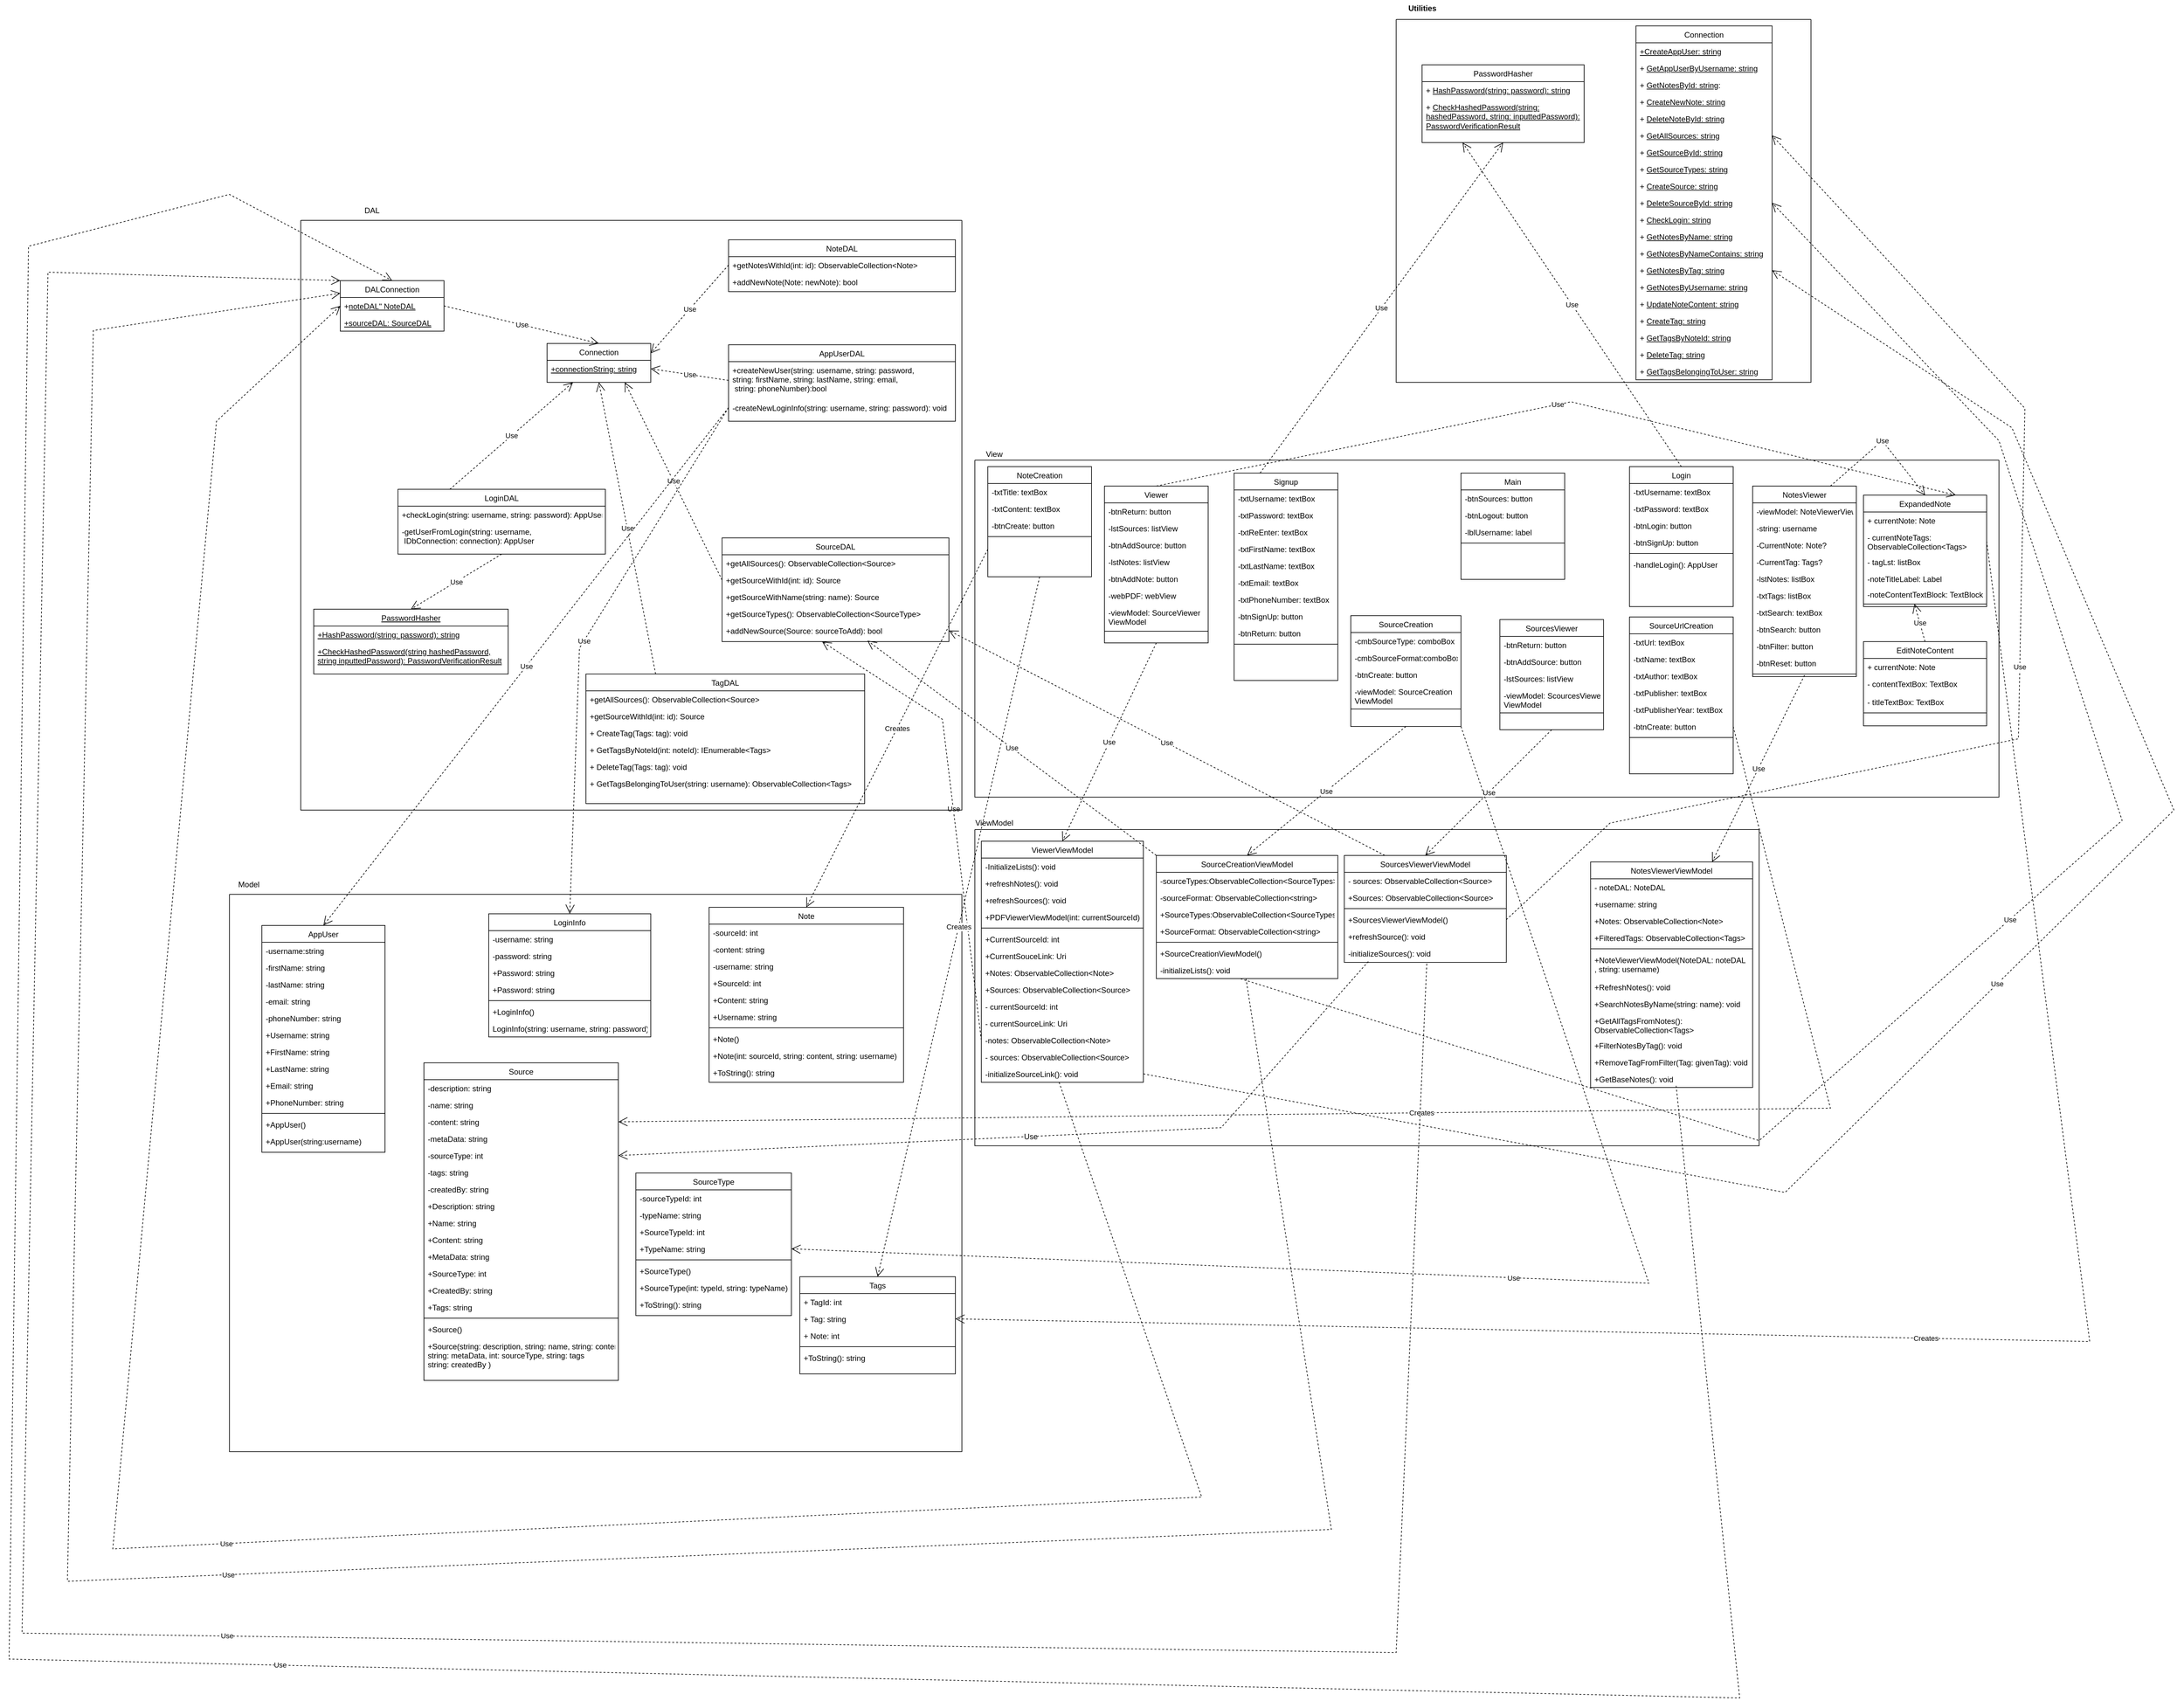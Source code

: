 <mxfile version="24.0.2" type="device">
  <diagram id="C5RBs43oDa-KdzZeNtuy" name="Page-1">
    <mxGraphModel dx="2891" dy="2412" grid="1" gridSize="10" guides="1" tooltips="1" connect="1" arrows="1" fold="1" page="1" pageScale="1" pageWidth="827" pageHeight="1169" math="0" shadow="0">
      <root>
        <mxCell id="WIyWlLk6GJQsqaUBKTNV-0" />
        <mxCell id="WIyWlLk6GJQsqaUBKTNV-1" parent="WIyWlLk6GJQsqaUBKTNV-0" />
        <mxCell id="eHy9ihu7SwEUVI_f0cZx-36" value="Connection" style="swimlane;fontStyle=0;align=center;verticalAlign=top;childLayout=stackLayout;horizontal=1;startSize=26;horizontalStack=0;resizeParent=1;resizeLast=0;collapsible=1;marginBottom=0;rounded=0;shadow=0;strokeWidth=1;" parent="WIyWlLk6GJQsqaUBKTNV-1" vertex="1">
          <mxGeometry x="-790" y="-140" width="160" height="60" as="geometry">
            <mxRectangle x="130" y="380" width="160" height="26" as="alternateBounds" />
          </mxGeometry>
        </mxCell>
        <mxCell id="eHy9ihu7SwEUVI_f0cZx-40" value="+connectionString: string" style="text;align=left;verticalAlign=top;spacingLeft=4;spacingRight=4;overflow=hidden;rotatable=0;points=[[0,0.5],[1,0.5]];portConstraint=eastwest;fontStyle=4" parent="eHy9ihu7SwEUVI_f0cZx-36" vertex="1">
          <mxGeometry y="26" width="160" height="26" as="geometry" />
        </mxCell>
        <mxCell id="eHy9ihu7SwEUVI_f0cZx-42" value="SourceDAL" style="swimlane;fontStyle=0;align=center;verticalAlign=top;childLayout=stackLayout;horizontal=1;startSize=26;horizontalStack=0;resizeParent=1;resizeLast=0;collapsible=1;marginBottom=0;rounded=0;shadow=0;strokeWidth=1;" parent="WIyWlLk6GJQsqaUBKTNV-1" vertex="1">
          <mxGeometry x="-520" y="160" width="350" height="160" as="geometry">
            <mxRectangle x="130" y="380" width="160" height="26" as="alternateBounds" />
          </mxGeometry>
        </mxCell>
        <mxCell id="eHy9ihu7SwEUVI_f0cZx-43" value="+getAllSources(): ObservableCollection&lt;Source&gt;" style="text;align=left;verticalAlign=top;spacingLeft=4;spacingRight=4;overflow=hidden;rotatable=0;points=[[0,0.5],[1,0.5]];portConstraint=eastwest;" parent="eHy9ihu7SwEUVI_f0cZx-42" vertex="1">
          <mxGeometry y="26" width="350" height="26" as="geometry" />
        </mxCell>
        <mxCell id="eHy9ihu7SwEUVI_f0cZx-44" value="+getSourceWithId(int: id): Source" style="text;align=left;verticalAlign=top;spacingLeft=4;spacingRight=4;overflow=hidden;rotatable=0;points=[[0,0.5],[1,0.5]];portConstraint=eastwest;rounded=0;shadow=0;html=0;" parent="eHy9ihu7SwEUVI_f0cZx-42" vertex="1">
          <mxGeometry y="52" width="350" height="26" as="geometry" />
        </mxCell>
        <mxCell id="eHy9ihu7SwEUVI_f0cZx-47" value="+getSourceWithName(string: name): Source" style="text;align=left;verticalAlign=top;spacingLeft=4;spacingRight=4;overflow=hidden;rotatable=0;points=[[0,0.5],[1,0.5]];portConstraint=eastwest;" parent="eHy9ihu7SwEUVI_f0cZx-42" vertex="1">
          <mxGeometry y="78" width="350" height="26" as="geometry" />
        </mxCell>
        <mxCell id="eHy9ihu7SwEUVI_f0cZx-214" value="+getSourceTypes(): ObservableCollection&lt;SourceType&gt;" style="text;align=left;verticalAlign=top;spacingLeft=4;spacingRight=4;overflow=hidden;rotatable=0;points=[[0,0.5],[1,0.5]];portConstraint=eastwest;" parent="eHy9ihu7SwEUVI_f0cZx-42" vertex="1">
          <mxGeometry y="104" width="350" height="26" as="geometry" />
        </mxCell>
        <mxCell id="eHy9ihu7SwEUVI_f0cZx-216" value="+addNewSource(Source: sourceToAdd): bool" style="text;align=left;verticalAlign=top;spacingLeft=4;spacingRight=4;overflow=hidden;rotatable=0;points=[[0,0.5],[1,0.5]];portConstraint=eastwest;" parent="eHy9ihu7SwEUVI_f0cZx-42" vertex="1">
          <mxGeometry y="130" width="350" height="26" as="geometry" />
        </mxCell>
        <mxCell id="eHy9ihu7SwEUVI_f0cZx-60" value="AppUserDAL" style="swimlane;fontStyle=0;align=center;verticalAlign=top;childLayout=stackLayout;horizontal=1;startSize=26;horizontalStack=0;resizeParent=1;resizeLast=0;collapsible=1;marginBottom=0;rounded=0;shadow=0;strokeWidth=1;" parent="WIyWlLk6GJQsqaUBKTNV-1" vertex="1">
          <mxGeometry x="-510" y="-138" width="350" height="118" as="geometry">
            <mxRectangle x="130" y="380" width="160" height="26" as="alternateBounds" />
          </mxGeometry>
        </mxCell>
        <mxCell id="eHy9ihu7SwEUVI_f0cZx-65" value="+createNewUser(string: username, string: password, &#xa;string: firstName, string: lastName, string: email,&#xa; string: phoneNumber):bool" style="text;align=left;verticalAlign=top;spacingLeft=4;spacingRight=4;overflow=hidden;rotatable=0;points=[[0,0.5],[1,0.5]];portConstraint=eastwest;" parent="eHy9ihu7SwEUVI_f0cZx-60" vertex="1">
          <mxGeometry y="26" width="350" height="58" as="geometry" />
        </mxCell>
        <mxCell id="eHy9ihu7SwEUVI_f0cZx-210" value="-createNewLoginInfo(string: username, string: password): void" style="text;align=left;verticalAlign=top;spacingLeft=4;spacingRight=4;overflow=hidden;rotatable=0;points=[[0,0.5],[1,0.5]];portConstraint=eastwest;" parent="eHy9ihu7SwEUVI_f0cZx-60" vertex="1">
          <mxGeometry y="84" width="350" height="26" as="geometry" />
        </mxCell>
        <mxCell id="eHy9ihu7SwEUVI_f0cZx-66" value="NoteDAL" style="swimlane;fontStyle=0;align=center;verticalAlign=top;childLayout=stackLayout;horizontal=1;startSize=26;horizontalStack=0;resizeParent=1;resizeLast=0;collapsible=1;marginBottom=0;rounded=0;shadow=0;strokeWidth=1;" parent="WIyWlLk6GJQsqaUBKTNV-1" vertex="1">
          <mxGeometry x="-510" y="-300" width="350" height="80" as="geometry">
            <mxRectangle x="130" y="380" width="160" height="26" as="alternateBounds" />
          </mxGeometry>
        </mxCell>
        <mxCell id="eHy9ihu7SwEUVI_f0cZx-71" value="+getNotesWithId(int: id): ObservableCollection&lt;Note&gt;" style="text;align=left;verticalAlign=top;spacingLeft=4;spacingRight=4;overflow=hidden;rotatable=0;points=[[0,0.5],[1,0.5]];portConstraint=eastwest;" parent="eHy9ihu7SwEUVI_f0cZx-66" vertex="1">
          <mxGeometry y="26" width="350" height="26" as="geometry" />
        </mxCell>
        <mxCell id="eHy9ihu7SwEUVI_f0cZx-213" value="+addNewNote(Note: newNote): bool" style="text;align=left;verticalAlign=top;spacingLeft=4;spacingRight=4;overflow=hidden;rotatable=0;points=[[0,0.5],[1,0.5]];portConstraint=eastwest;" parent="eHy9ihu7SwEUVI_f0cZx-66" vertex="1">
          <mxGeometry y="52" width="350" height="26" as="geometry" />
        </mxCell>
        <mxCell id="eHy9ihu7SwEUVI_f0cZx-72" value="PasswordHasher" style="swimlane;fontStyle=4;align=center;verticalAlign=top;childLayout=stackLayout;horizontal=1;startSize=26;horizontalStack=0;resizeParent=1;resizeLast=0;collapsible=1;marginBottom=0;rounded=0;shadow=0;strokeWidth=1;" parent="WIyWlLk6GJQsqaUBKTNV-1" vertex="1">
          <mxGeometry x="-1150" y="270" width="300" height="100" as="geometry">
            <mxRectangle x="130" y="380" width="160" height="26" as="alternateBounds" />
          </mxGeometry>
        </mxCell>
        <mxCell id="eHy9ihu7SwEUVI_f0cZx-76" value="+HashPassword(string: password): string" style="text;align=left;verticalAlign=top;spacingLeft=4;spacingRight=4;overflow=hidden;rotatable=0;points=[[0,0.5],[1,0.5]];portConstraint=eastwest;fontStyle=4" parent="eHy9ihu7SwEUVI_f0cZx-72" vertex="1">
          <mxGeometry y="26" width="300" height="26" as="geometry" />
        </mxCell>
        <mxCell id="eHy9ihu7SwEUVI_f0cZx-274" value="+CheckHashedPassword(string hashedPassword, &#xa;string inputtedPassword): PasswordVerificationResult" style="text;align=left;verticalAlign=top;spacingLeft=4;spacingRight=4;overflow=hidden;rotatable=0;points=[[0,0.5],[1,0.5]];portConstraint=eastwest;fontStyle=4" parent="eHy9ihu7SwEUVI_f0cZx-72" vertex="1">
          <mxGeometry y="52" width="300" height="48" as="geometry" />
        </mxCell>
        <mxCell id="eHy9ihu7SwEUVI_f0cZx-96" value="Note" style="swimlane;fontStyle=0;align=center;verticalAlign=top;childLayout=stackLayout;horizontal=1;startSize=26;horizontalStack=0;resizeParent=1;resizeLast=0;collapsible=1;marginBottom=0;rounded=0;shadow=0;strokeWidth=1;" parent="WIyWlLk6GJQsqaUBKTNV-1" vertex="1">
          <mxGeometry x="-540" y="730" width="300" height="270" as="geometry">
            <mxRectangle x="130" y="380" width="160" height="26" as="alternateBounds" />
          </mxGeometry>
        </mxCell>
        <mxCell id="eHy9ihu7SwEUVI_f0cZx-97" value="-sourceId: int" style="text;align=left;verticalAlign=top;spacingLeft=4;spacingRight=4;overflow=hidden;rotatable=0;points=[[0,0.5],[1,0.5]];portConstraint=eastwest;" parent="eHy9ihu7SwEUVI_f0cZx-96" vertex="1">
          <mxGeometry y="26" width="300" height="26" as="geometry" />
        </mxCell>
        <mxCell id="eHy9ihu7SwEUVI_f0cZx-98" value="-content: string" style="text;align=left;verticalAlign=top;spacingLeft=4;spacingRight=4;overflow=hidden;rotatable=0;points=[[0,0.5],[1,0.5]];portConstraint=eastwest;rounded=0;shadow=0;html=0;" parent="eHy9ihu7SwEUVI_f0cZx-96" vertex="1">
          <mxGeometry y="52" width="300" height="26" as="geometry" />
        </mxCell>
        <mxCell id="eHy9ihu7SwEUVI_f0cZx-240" value="-username: string" style="text;align=left;verticalAlign=top;spacingLeft=4;spacingRight=4;overflow=hidden;rotatable=0;points=[[0,0.5],[1,0.5]];portConstraint=eastwest;" parent="eHy9ihu7SwEUVI_f0cZx-96" vertex="1">
          <mxGeometry y="78" width="300" height="26" as="geometry" />
        </mxCell>
        <mxCell id="eHy9ihu7SwEUVI_f0cZx-242" value="+SourceId: int" style="text;align=left;verticalAlign=top;spacingLeft=4;spacingRight=4;overflow=hidden;rotatable=0;points=[[0,0.5],[1,0.5]];portConstraint=eastwest;" parent="eHy9ihu7SwEUVI_f0cZx-96" vertex="1">
          <mxGeometry y="104" width="300" height="26" as="geometry" />
        </mxCell>
        <mxCell id="eHy9ihu7SwEUVI_f0cZx-241" value="+Content: string" style="text;align=left;verticalAlign=top;spacingLeft=4;spacingRight=4;overflow=hidden;rotatable=0;points=[[0,0.5],[1,0.5]];portConstraint=eastwest;" parent="eHy9ihu7SwEUVI_f0cZx-96" vertex="1">
          <mxGeometry y="130" width="300" height="26" as="geometry" />
        </mxCell>
        <mxCell id="eHy9ihu7SwEUVI_f0cZx-243" value="+Username: string" style="text;align=left;verticalAlign=top;spacingLeft=4;spacingRight=4;overflow=hidden;rotatable=0;points=[[0,0.5],[1,0.5]];portConstraint=eastwest;" parent="eHy9ihu7SwEUVI_f0cZx-96" vertex="1">
          <mxGeometry y="156" width="300" height="26" as="geometry" />
        </mxCell>
        <mxCell id="eHy9ihu7SwEUVI_f0cZx-99" value="" style="line;html=1;strokeWidth=1;align=left;verticalAlign=middle;spacingTop=-1;spacingLeft=3;spacingRight=3;rotatable=0;labelPosition=right;points=[];portConstraint=eastwest;" parent="eHy9ihu7SwEUVI_f0cZx-96" vertex="1">
          <mxGeometry y="182" width="300" height="8" as="geometry" />
        </mxCell>
        <mxCell id="eHy9ihu7SwEUVI_f0cZx-245" value="+Note()" style="text;align=left;verticalAlign=top;spacingLeft=4;spacingRight=4;overflow=hidden;rotatable=0;points=[[0,0.5],[1,0.5]];portConstraint=eastwest;" parent="eHy9ihu7SwEUVI_f0cZx-96" vertex="1">
          <mxGeometry y="190" width="300" height="26" as="geometry" />
        </mxCell>
        <mxCell id="eHy9ihu7SwEUVI_f0cZx-244" value="+Note(int: sourceId, string: content, string: username)" style="text;align=left;verticalAlign=top;spacingLeft=4;spacingRight=4;overflow=hidden;rotatable=0;points=[[0,0.5],[1,0.5]];portConstraint=eastwest;" parent="eHy9ihu7SwEUVI_f0cZx-96" vertex="1">
          <mxGeometry y="216" width="300" height="26" as="geometry" />
        </mxCell>
        <mxCell id="eHy9ihu7SwEUVI_f0cZx-101" value="+ToString(): string" style="text;align=left;verticalAlign=top;spacingLeft=4;spacingRight=4;overflow=hidden;rotatable=0;points=[[0,0.5],[1,0.5]];portConstraint=eastwest;" parent="eHy9ihu7SwEUVI_f0cZx-96" vertex="1">
          <mxGeometry y="242" width="300" height="26" as="geometry" />
        </mxCell>
        <mxCell id="eHy9ihu7SwEUVI_f0cZx-108" value="Main" style="swimlane;fontStyle=0;align=center;verticalAlign=top;childLayout=stackLayout;horizontal=1;startSize=26;horizontalStack=0;resizeParent=1;resizeLast=0;collapsible=1;marginBottom=0;rounded=0;shadow=0;strokeWidth=1;" parent="WIyWlLk6GJQsqaUBKTNV-1" vertex="1">
          <mxGeometry x="620" y="60" width="160" height="164" as="geometry">
            <mxRectangle x="130" y="380" width="160" height="26" as="alternateBounds" />
          </mxGeometry>
        </mxCell>
        <mxCell id="eHy9ihu7SwEUVI_f0cZx-109" value="-btnSources: button" style="text;align=left;verticalAlign=top;spacingLeft=4;spacingRight=4;overflow=hidden;rotatable=0;points=[[0,0.5],[1,0.5]];portConstraint=eastwest;" parent="eHy9ihu7SwEUVI_f0cZx-108" vertex="1">
          <mxGeometry y="26" width="160" height="26" as="geometry" />
        </mxCell>
        <mxCell id="eHy9ihu7SwEUVI_f0cZx-279" value="-btnLogout: button" style="text;align=left;verticalAlign=top;spacingLeft=4;spacingRight=4;overflow=hidden;rotatable=0;points=[[0,0.5],[1,0.5]];portConstraint=eastwest;" parent="eHy9ihu7SwEUVI_f0cZx-108" vertex="1">
          <mxGeometry y="52" width="160" height="26" as="geometry" />
        </mxCell>
        <mxCell id="eHy9ihu7SwEUVI_f0cZx-282" value="-lblUsername: label" style="text;align=left;verticalAlign=top;spacingLeft=4;spacingRight=4;overflow=hidden;rotatable=0;points=[[0,0.5],[1,0.5]];portConstraint=eastwest;rounded=0;shadow=0;html=0;" parent="eHy9ihu7SwEUVI_f0cZx-108" vertex="1">
          <mxGeometry y="78" width="160" height="26" as="geometry" />
        </mxCell>
        <mxCell id="eHy9ihu7SwEUVI_f0cZx-111" value="" style="line;html=1;strokeWidth=1;align=left;verticalAlign=middle;spacingTop=-1;spacingLeft=3;spacingRight=3;rotatable=0;labelPosition=right;points=[];portConstraint=eastwest;" parent="eHy9ihu7SwEUVI_f0cZx-108" vertex="1">
          <mxGeometry y="104" width="160" height="8" as="geometry" />
        </mxCell>
        <mxCell id="eHy9ihu7SwEUVI_f0cZx-138" value="SourcesViewer" style="swimlane;fontStyle=0;align=center;verticalAlign=top;childLayout=stackLayout;horizontal=1;startSize=26;horizontalStack=0;resizeParent=1;resizeLast=0;collapsible=1;marginBottom=0;rounded=0;shadow=0;strokeWidth=1;" parent="WIyWlLk6GJQsqaUBKTNV-1" vertex="1">
          <mxGeometry x="680" y="286" width="160" height="170" as="geometry">
            <mxRectangle x="130" y="380" width="160" height="26" as="alternateBounds" />
          </mxGeometry>
        </mxCell>
        <mxCell id="eHy9ihu7SwEUVI_f0cZx-139" value="-btnReturn: button" style="text;align=left;verticalAlign=top;spacingLeft=4;spacingRight=4;overflow=hidden;rotatable=0;points=[[0,0.5],[1,0.5]];portConstraint=eastwest;" parent="eHy9ihu7SwEUVI_f0cZx-138" vertex="1">
          <mxGeometry y="26" width="160" height="26" as="geometry" />
        </mxCell>
        <mxCell id="eHy9ihu7SwEUVI_f0cZx-299" value="-btnAddSource: button" style="text;align=left;verticalAlign=top;spacingLeft=4;spacingRight=4;overflow=hidden;rotatable=0;points=[[0,0.5],[1,0.5]];portConstraint=eastwest;" parent="eHy9ihu7SwEUVI_f0cZx-138" vertex="1">
          <mxGeometry y="52" width="160" height="26" as="geometry" />
        </mxCell>
        <mxCell id="eHy9ihu7SwEUVI_f0cZx-302" value="-lstSources: listView" style="text;align=left;verticalAlign=top;spacingLeft=4;spacingRight=4;overflow=hidden;rotatable=0;points=[[0,0.5],[1,0.5]];portConstraint=eastwest;rounded=0;shadow=0;html=0;" parent="eHy9ihu7SwEUVI_f0cZx-138" vertex="1">
          <mxGeometry y="78" width="160" height="26" as="geometry" />
        </mxCell>
        <mxCell id="eHy9ihu7SwEUVI_f0cZx-351" value="-viewModel: ScourcesViewer&#xa;ViewModel" style="text;align=left;verticalAlign=top;spacingLeft=4;spacingRight=4;overflow=hidden;rotatable=0;points=[[0,0.5],[1,0.5]];portConstraint=eastwest;rounded=0;shadow=0;html=0;" parent="eHy9ihu7SwEUVI_f0cZx-138" vertex="1">
          <mxGeometry y="104" width="160" height="36" as="geometry" />
        </mxCell>
        <mxCell id="eHy9ihu7SwEUVI_f0cZx-141" value="" style="line;html=1;strokeWidth=1;align=left;verticalAlign=middle;spacingTop=-1;spacingLeft=3;spacingRight=3;rotatable=0;labelPosition=right;points=[];portConstraint=eastwest;" parent="eHy9ihu7SwEUVI_f0cZx-138" vertex="1">
          <mxGeometry y="140" width="160" height="8" as="geometry" />
        </mxCell>
        <mxCell id="eHy9ihu7SwEUVI_f0cZx-166" value="SourcesViewerViewModel" style="swimlane;fontStyle=0;align=center;verticalAlign=top;childLayout=stackLayout;horizontal=1;startSize=26;horizontalStack=0;resizeParent=1;resizeLast=0;collapsible=1;marginBottom=0;rounded=0;shadow=0;strokeWidth=1;" parent="WIyWlLk6GJQsqaUBKTNV-1" vertex="1">
          <mxGeometry x="440" y="650" width="250" height="165" as="geometry">
            <mxRectangle x="130" y="380" width="160" height="26" as="alternateBounds" />
          </mxGeometry>
        </mxCell>
        <mxCell id="eHy9ihu7SwEUVI_f0cZx-167" value="- sources: ObservableCollection&lt;Source&gt;" style="text;align=left;verticalAlign=top;spacingLeft=4;spacingRight=4;overflow=hidden;rotatable=0;points=[[0,0.5],[1,0.5]];portConstraint=eastwest;" parent="eHy9ihu7SwEUVI_f0cZx-166" vertex="1">
          <mxGeometry y="26" width="250" height="26" as="geometry" />
        </mxCell>
        <mxCell id="eHy9ihu7SwEUVI_f0cZx-169" value="+Sources: ObservableCollection&lt;Source&gt;" style="text;align=left;verticalAlign=top;spacingLeft=4;spacingRight=4;overflow=hidden;rotatable=0;points=[[0,0.5],[1,0.5]];portConstraint=eastwest;rounded=0;shadow=0;html=0;" parent="eHy9ihu7SwEUVI_f0cZx-166" vertex="1">
          <mxGeometry y="52" width="250" height="26" as="geometry" />
        </mxCell>
        <mxCell id="eHy9ihu7SwEUVI_f0cZx-170" value="" style="line;html=1;strokeWidth=1;align=left;verticalAlign=middle;spacingTop=-1;spacingLeft=3;spacingRight=3;rotatable=0;labelPosition=right;points=[];portConstraint=eastwest;" parent="eHy9ihu7SwEUVI_f0cZx-166" vertex="1">
          <mxGeometry y="78" width="250" height="8" as="geometry" />
        </mxCell>
        <mxCell id="eHy9ihu7SwEUVI_f0cZx-207" value="+SourcesViewerViewModel()" style="text;align=left;verticalAlign=top;spacingLeft=4;spacingRight=4;overflow=hidden;rotatable=0;points=[[0,0.5],[1,0.5]];portConstraint=eastwest;" parent="eHy9ihu7SwEUVI_f0cZx-166" vertex="1">
          <mxGeometry y="86" width="250" height="26" as="geometry" />
        </mxCell>
        <mxCell id="eHy9ihu7SwEUVI_f0cZx-172" value="+refreshSource(): void" style="text;align=left;verticalAlign=top;spacingLeft=4;spacingRight=4;overflow=hidden;rotatable=0;points=[[0,0.5],[1,0.5]];portConstraint=eastwest;" parent="eHy9ihu7SwEUVI_f0cZx-166" vertex="1">
          <mxGeometry y="112" width="250" height="26" as="geometry" />
        </mxCell>
        <mxCell id="eHy9ihu7SwEUVI_f0cZx-206" value="-initializeSources(): void" style="text;align=left;verticalAlign=top;spacingLeft=4;spacingRight=4;overflow=hidden;rotatable=0;points=[[0,0.5],[1,0.5]];portConstraint=eastwest;" parent="eHy9ihu7SwEUVI_f0cZx-166" vertex="1">
          <mxGeometry y="138" width="250" height="26" as="geometry" />
        </mxCell>
        <mxCell id="eHy9ihu7SwEUVI_f0cZx-173" value="SourceCreationViewModel" style="swimlane;fontStyle=0;align=center;verticalAlign=top;childLayout=stackLayout;horizontal=1;startSize=26;horizontalStack=0;resizeParent=1;resizeLast=0;collapsible=1;marginBottom=0;rounded=0;shadow=0;strokeWidth=1;" parent="WIyWlLk6GJQsqaUBKTNV-1" vertex="1">
          <mxGeometry x="150" y="650" width="280" height="190" as="geometry">
            <mxRectangle x="130" y="380" width="160" height="26" as="alternateBounds" />
          </mxGeometry>
        </mxCell>
        <mxCell id="eHy9ihu7SwEUVI_f0cZx-174" value="-sourceTypes:ObservableCollection&lt;SourceTypes&gt;" style="text;align=left;verticalAlign=top;spacingLeft=4;spacingRight=4;overflow=hidden;rotatable=0;points=[[0,0.5],[1,0.5]];portConstraint=eastwest;" parent="eHy9ihu7SwEUVI_f0cZx-173" vertex="1">
          <mxGeometry y="26" width="280" height="26" as="geometry" />
        </mxCell>
        <mxCell id="eHy9ihu7SwEUVI_f0cZx-175" value="-sourceFormat: ObservableCollection&lt;string&gt;" style="text;align=left;verticalAlign=top;spacingLeft=4;spacingRight=4;overflow=hidden;rotatable=0;points=[[0,0.5],[1,0.5]];portConstraint=eastwest;rounded=0;shadow=0;html=0;" parent="eHy9ihu7SwEUVI_f0cZx-173" vertex="1">
          <mxGeometry y="52" width="280" height="26" as="geometry" />
        </mxCell>
        <mxCell id="eHy9ihu7SwEUVI_f0cZx-195" value="+SourceTypes:ObservableCollection&lt;SourceTypes&gt;" style="text;align=left;verticalAlign=top;spacingLeft=4;spacingRight=4;overflow=hidden;rotatable=0;points=[[0,0.5],[1,0.5]];portConstraint=eastwest;" parent="eHy9ihu7SwEUVI_f0cZx-173" vertex="1">
          <mxGeometry y="78" width="280" height="26" as="geometry" />
        </mxCell>
        <mxCell id="eHy9ihu7SwEUVI_f0cZx-194" value="+SourceFormat: ObservableCollection&lt;string&gt;" style="text;align=left;verticalAlign=top;spacingLeft=4;spacingRight=4;overflow=hidden;rotatable=0;points=[[0,0.5],[1,0.5]];portConstraint=eastwest;rounded=0;shadow=0;html=0;" parent="eHy9ihu7SwEUVI_f0cZx-173" vertex="1">
          <mxGeometry y="104" width="280" height="26" as="geometry" />
        </mxCell>
        <mxCell id="eHy9ihu7SwEUVI_f0cZx-177" value="" style="line;html=1;strokeWidth=1;align=left;verticalAlign=middle;spacingTop=-1;spacingLeft=3;spacingRight=3;rotatable=0;labelPosition=right;points=[];portConstraint=eastwest;" parent="eHy9ihu7SwEUVI_f0cZx-173" vertex="1">
          <mxGeometry y="130" width="280" height="8" as="geometry" />
        </mxCell>
        <mxCell id="eHy9ihu7SwEUVI_f0cZx-205" value="+SourceCreationViewModel()" style="text;align=left;verticalAlign=top;spacingLeft=4;spacingRight=4;overflow=hidden;rotatable=0;points=[[0,0.5],[1,0.5]];portConstraint=eastwest;" parent="eHy9ihu7SwEUVI_f0cZx-173" vertex="1">
          <mxGeometry y="138" width="280" height="26" as="geometry" />
        </mxCell>
        <mxCell id="eHy9ihu7SwEUVI_f0cZx-179" value="-initializeLists(): void" style="text;align=left;verticalAlign=top;spacingLeft=4;spacingRight=4;overflow=hidden;rotatable=0;points=[[0,0.5],[1,0.5]];portConstraint=eastwest;" parent="eHy9ihu7SwEUVI_f0cZx-173" vertex="1">
          <mxGeometry y="164" width="280" height="26" as="geometry" />
        </mxCell>
        <mxCell id="eHy9ihu7SwEUVI_f0cZx-180" value="ViewerViewModel" style="swimlane;fontStyle=0;align=center;verticalAlign=top;childLayout=stackLayout;horizontal=1;startSize=26;horizontalStack=0;resizeParent=1;resizeLast=0;collapsible=1;marginBottom=0;rounded=0;shadow=0;strokeWidth=1;" parent="WIyWlLk6GJQsqaUBKTNV-1" vertex="1">
          <mxGeometry x="-120" y="628" width="250" height="372" as="geometry">
            <mxRectangle x="130" y="380" width="160" height="26" as="alternateBounds" />
          </mxGeometry>
        </mxCell>
        <mxCell id="eHy9ihu7SwEUVI_f0cZx-201" value="-InitializeLists(): void" style="text;align=left;verticalAlign=top;spacingLeft=4;spacingRight=4;overflow=hidden;rotatable=0;points=[[0,0.5],[1,0.5]];portConstraint=eastwest;" parent="eHy9ihu7SwEUVI_f0cZx-180" vertex="1">
          <mxGeometry y="26" width="250" height="26" as="geometry" />
        </mxCell>
        <mxCell id="eHy9ihu7SwEUVI_f0cZx-203" value="+refreshNotes(): void" style="text;align=left;verticalAlign=top;spacingLeft=4;spacingRight=4;overflow=hidden;rotatable=0;points=[[0,0.5],[1,0.5]];portConstraint=eastwest;" parent="eHy9ihu7SwEUVI_f0cZx-180" vertex="1">
          <mxGeometry y="52" width="250" height="26" as="geometry" />
        </mxCell>
        <mxCell id="eHy9ihu7SwEUVI_f0cZx-202" value="+refreshSources(): void" style="text;align=left;verticalAlign=top;spacingLeft=4;spacingRight=4;overflow=hidden;rotatable=0;points=[[0,0.5],[1,0.5]];portConstraint=eastwest;" parent="eHy9ihu7SwEUVI_f0cZx-180" vertex="1">
          <mxGeometry y="78" width="250" height="26" as="geometry" />
        </mxCell>
        <mxCell id="eHy9ihu7SwEUVI_f0cZx-186" value="+PDFViewerViewModel(int: currentSourceId)" style="text;align=left;verticalAlign=top;spacingLeft=4;spacingRight=4;overflow=hidden;rotatable=0;points=[[0,0.5],[1,0.5]];portConstraint=eastwest;" parent="eHy9ihu7SwEUVI_f0cZx-180" vertex="1">
          <mxGeometry y="104" width="250" height="26" as="geometry" />
        </mxCell>
        <mxCell id="eHy9ihu7SwEUVI_f0cZx-184" value="" style="line;html=1;strokeWidth=1;align=left;verticalAlign=middle;spacingTop=-1;spacingLeft=3;spacingRight=3;rotatable=0;labelPosition=right;points=[];portConstraint=eastwest;" parent="eHy9ihu7SwEUVI_f0cZx-180" vertex="1">
          <mxGeometry y="130" width="250" height="8" as="geometry" />
        </mxCell>
        <mxCell id="eHy9ihu7SwEUVI_f0cZx-183" value="+CurrentSourceId: int" style="text;align=left;verticalAlign=top;spacingLeft=4;spacingRight=4;overflow=hidden;rotatable=0;points=[[0,0.5],[1,0.5]];portConstraint=eastwest;rounded=0;shadow=0;html=0;" parent="eHy9ihu7SwEUVI_f0cZx-180" vertex="1">
          <mxGeometry y="138" width="250" height="26" as="geometry" />
        </mxCell>
        <mxCell id="eHy9ihu7SwEUVI_f0cZx-200" value="+CurrentSouceLink: Uri" style="text;align=left;verticalAlign=top;spacingLeft=4;spacingRight=4;overflow=hidden;rotatable=0;points=[[0,0.5],[1,0.5]];portConstraint=eastwest;" parent="eHy9ihu7SwEUVI_f0cZx-180" vertex="1">
          <mxGeometry y="164" width="250" height="26" as="geometry" />
        </mxCell>
        <mxCell id="eHy9ihu7SwEUVI_f0cZx-197" value="+Notes: ObservableCollection&lt;Note&gt;" style="text;align=left;verticalAlign=top;spacingLeft=4;spacingRight=4;overflow=hidden;rotatable=0;points=[[0,0.5],[1,0.5]];portConstraint=eastwest;" parent="eHy9ihu7SwEUVI_f0cZx-180" vertex="1">
          <mxGeometry y="190" width="250" height="26" as="geometry" />
        </mxCell>
        <mxCell id="eHy9ihu7SwEUVI_f0cZx-196" value="+Sources: ObservableCollection&lt;Source&gt;" style="text;align=left;verticalAlign=top;spacingLeft=4;spacingRight=4;overflow=hidden;rotatable=0;points=[[0,0.5],[1,0.5]];portConstraint=eastwest;" parent="eHy9ihu7SwEUVI_f0cZx-180" vertex="1">
          <mxGeometry y="216" width="250" height="26" as="geometry" />
        </mxCell>
        <mxCell id="eHy9ihu7SwEUVI_f0cZx-199" value="- currentSourceId: int" style="text;align=left;verticalAlign=top;spacingLeft=4;spacingRight=4;overflow=hidden;rotatable=0;points=[[0,0.5],[1,0.5]];portConstraint=eastwest;" parent="eHy9ihu7SwEUVI_f0cZx-180" vertex="1">
          <mxGeometry y="242" width="250" height="26" as="geometry" />
        </mxCell>
        <mxCell id="eHy9ihu7SwEUVI_f0cZx-198" value="- currentSourceLink: Uri" style="text;align=left;verticalAlign=top;spacingLeft=4;spacingRight=4;overflow=hidden;rotatable=0;points=[[0,0.5],[1,0.5]];portConstraint=eastwest;" parent="eHy9ihu7SwEUVI_f0cZx-180" vertex="1">
          <mxGeometry y="268" width="250" height="26" as="geometry" />
        </mxCell>
        <mxCell id="eHy9ihu7SwEUVI_f0cZx-182" value="-notes: ObservableCollection&lt;Note&gt;" style="text;align=left;verticalAlign=top;spacingLeft=4;spacingRight=4;overflow=hidden;rotatable=0;points=[[0,0.5],[1,0.5]];portConstraint=eastwest;rounded=0;shadow=0;html=0;" parent="eHy9ihu7SwEUVI_f0cZx-180" vertex="1">
          <mxGeometry y="294" width="250" height="26" as="geometry" />
        </mxCell>
        <mxCell id="eHy9ihu7SwEUVI_f0cZx-181" value="- sources: ObservableCollection&lt;Source&gt;" style="text;align=left;verticalAlign=top;spacingLeft=4;spacingRight=4;overflow=hidden;rotatable=0;points=[[0,0.5],[1,0.5]];portConstraint=eastwest;" parent="eHy9ihu7SwEUVI_f0cZx-180" vertex="1">
          <mxGeometry y="320" width="250" height="26" as="geometry" />
        </mxCell>
        <mxCell id="eHy9ihu7SwEUVI_f0cZx-204" value="-initializeSourceLink(): void" style="text;align=left;verticalAlign=top;spacingLeft=4;spacingRight=4;overflow=hidden;rotatable=0;points=[[0,0.5],[1,0.5]];portConstraint=eastwest;" parent="eHy9ihu7SwEUVI_f0cZx-180" vertex="1">
          <mxGeometry y="346" width="250" height="26" as="geometry" />
        </mxCell>
        <mxCell id="eHy9ihu7SwEUVI_f0cZx-324" value="Use" style="endArrow=open;endSize=12;dashed=1;html=1;rounded=0;exitX=0.5;exitY=1;exitDx=0;exitDy=0;entryX=0.5;entryY=0;entryDx=0;entryDy=0;" parent="WIyWlLk6GJQsqaUBKTNV-1" source="eHy9ihu7SwEUVI_f0cZx-126" target="eHy9ihu7SwEUVI_f0cZx-173" edge="1">
          <mxGeometry width="160" relative="1" as="geometry">
            <mxPoint x="291" y="585" as="sourcePoint" />
            <mxPoint x="200" y="316" as="targetPoint" />
          </mxGeometry>
        </mxCell>
        <mxCell id="eHy9ihu7SwEUVI_f0cZx-325" value="Use" style="endArrow=open;endSize=12;dashed=1;html=1;rounded=0;exitX=0.5;exitY=1;exitDx=0;exitDy=0;entryX=0.5;entryY=0;entryDx=0;entryDy=0;" parent="WIyWlLk6GJQsqaUBKTNV-1" source="eHy9ihu7SwEUVI_f0cZx-120" target="eHy9ihu7SwEUVI_f0cZx-180" edge="1">
          <mxGeometry width="160" relative="1" as="geometry">
            <mxPoint x="205" y="360" as="sourcePoint" />
            <mxPoint x="100" y="525" as="targetPoint" />
          </mxGeometry>
        </mxCell>
        <mxCell id="eHy9ihu7SwEUVI_f0cZx-326" value="Use" style="endArrow=open;endSize=12;dashed=1;html=1;rounded=0;exitX=0;exitY=0.5;exitDx=0;exitDy=0;entryX=1;entryY=0.25;entryDx=0;entryDy=0;" parent="WIyWlLk6GJQsqaUBKTNV-1" source="eHy9ihu7SwEUVI_f0cZx-71" target="eHy9ihu7SwEUVI_f0cZx-36" edge="1">
          <mxGeometry width="160" relative="1" as="geometry">
            <mxPoint x="-560" y="-150" as="sourcePoint" />
            <mxPoint x="-545" y="-41" as="targetPoint" />
          </mxGeometry>
        </mxCell>
        <mxCell id="eHy9ihu7SwEUVI_f0cZx-327" value="Use" style="endArrow=open;endSize=12;dashed=1;html=1;rounded=0;exitX=0;exitY=0.5;exitDx=0;exitDy=0;entryX=1;entryY=0.5;entryDx=0;entryDy=0;" parent="WIyWlLk6GJQsqaUBKTNV-1" source="eHy9ihu7SwEUVI_f0cZx-65" target="eHy9ihu7SwEUVI_f0cZx-40" edge="1">
          <mxGeometry width="160" relative="1" as="geometry">
            <mxPoint x="-500" y="-251" as="sourcePoint" />
            <mxPoint x="-620" y="-115" as="targetPoint" />
          </mxGeometry>
        </mxCell>
        <mxCell id="eHy9ihu7SwEUVI_f0cZx-328" value="Use" style="endArrow=open;endSize=12;dashed=1;html=1;rounded=0;exitX=0;exitY=0.5;exitDx=0;exitDy=0;entryX=0.75;entryY=1;entryDx=0;entryDy=0;" parent="WIyWlLk6GJQsqaUBKTNV-1" source="eHy9ihu7SwEUVI_f0cZx-44" target="eHy9ihu7SwEUVI_f0cZx-36" edge="1">
          <mxGeometry width="160" relative="1" as="geometry">
            <mxPoint x="-490" y="-241" as="sourcePoint" />
            <mxPoint x="-610" y="-105" as="targetPoint" />
          </mxGeometry>
        </mxCell>
        <mxCell id="eHy9ihu7SwEUVI_f0cZx-329" value="Use" style="endArrow=open;endSize=12;dashed=1;html=1;rounded=0;entryX=0.25;entryY=1;entryDx=0;entryDy=0;exitX=0.25;exitY=0;exitDx=0;exitDy=0;" parent="WIyWlLk6GJQsqaUBKTNV-1" source="eHy9ihu7SwEUVI_f0cZx-48" target="eHy9ihu7SwEUVI_f0cZx-36" edge="1">
          <mxGeometry width="160" relative="1" as="geometry">
            <mxPoint x="-570" y="240" as="sourcePoint" />
            <mxPoint x="-600" y="-95" as="targetPoint" />
          </mxGeometry>
        </mxCell>
        <mxCell id="eHy9ihu7SwEUVI_f0cZx-330" value="Use" style="endArrow=open;endSize=12;dashed=1;html=1;rounded=0;exitX=0.5;exitY=1;exitDx=0;exitDy=0;entryX=0.5;entryY=0;entryDx=0;entryDy=0;" parent="WIyWlLk6GJQsqaUBKTNV-1" source="eHy9ihu7SwEUVI_f0cZx-48" target="eHy9ihu7SwEUVI_f0cZx-72" edge="1">
          <mxGeometry width="160" relative="1" as="geometry">
            <mxPoint x="-20" y="-190" as="sourcePoint" />
            <mxPoint x="-90" as="targetPoint" />
          </mxGeometry>
        </mxCell>
        <mxCell id="eHy9ihu7SwEUVI_f0cZx-332" value="" style="swimlane;startSize=0;" parent="WIyWlLk6GJQsqaUBKTNV-1" vertex="1">
          <mxGeometry x="-1280" y="710" width="1130" height="860" as="geometry">
            <mxRectangle x="120" y="-760" width="50" height="40" as="alternateBounds" />
          </mxGeometry>
        </mxCell>
        <mxCell id="eHy9ihu7SwEUVI_f0cZx-90" value="LoginInfo" style="swimlane;fontStyle=0;align=center;verticalAlign=top;childLayout=stackLayout;horizontal=1;startSize=26;horizontalStack=0;resizeParent=1;resizeLast=0;collapsible=1;marginBottom=0;rounded=0;shadow=0;strokeWidth=1;" parent="eHy9ihu7SwEUVI_f0cZx-332" vertex="1">
          <mxGeometry x="400" y="30" width="250" height="190" as="geometry">
            <mxRectangle x="130" y="380" width="160" height="26" as="alternateBounds" />
          </mxGeometry>
        </mxCell>
        <mxCell id="eHy9ihu7SwEUVI_f0cZx-91" value="-username: string" style="text;align=left;verticalAlign=top;spacingLeft=4;spacingRight=4;overflow=hidden;rotatable=0;points=[[0,0.5],[1,0.5]];portConstraint=eastwest;" parent="eHy9ihu7SwEUVI_f0cZx-90" vertex="1">
          <mxGeometry y="26" width="250" height="26" as="geometry" />
        </mxCell>
        <mxCell id="eHy9ihu7SwEUVI_f0cZx-237" value="-password: string" style="text;align=left;verticalAlign=top;spacingLeft=4;spacingRight=4;overflow=hidden;rotatable=0;points=[[0,0.5],[1,0.5]];portConstraint=eastwest;rounded=0;shadow=0;html=0;" parent="eHy9ihu7SwEUVI_f0cZx-90" vertex="1">
          <mxGeometry y="52" width="250" height="26" as="geometry" />
        </mxCell>
        <mxCell id="eHy9ihu7SwEUVI_f0cZx-238" value="+Password: string" style="text;align=left;verticalAlign=top;spacingLeft=4;spacingRight=4;overflow=hidden;rotatable=0;points=[[0,0.5],[1,0.5]];portConstraint=eastwest;rounded=0;shadow=0;html=0;" parent="eHy9ihu7SwEUVI_f0cZx-90" vertex="1">
          <mxGeometry y="78" width="250" height="26" as="geometry" />
        </mxCell>
        <mxCell id="eHy9ihu7SwEUVI_f0cZx-92" value="+Password: string" style="text;align=left;verticalAlign=top;spacingLeft=4;spacingRight=4;overflow=hidden;rotatable=0;points=[[0,0.5],[1,0.5]];portConstraint=eastwest;rounded=0;shadow=0;html=0;" parent="eHy9ihu7SwEUVI_f0cZx-90" vertex="1">
          <mxGeometry y="104" width="250" height="26" as="geometry" />
        </mxCell>
        <mxCell id="eHy9ihu7SwEUVI_f0cZx-93" value="" style="line;html=1;strokeWidth=1;align=left;verticalAlign=middle;spacingTop=-1;spacingLeft=3;spacingRight=3;rotatable=0;labelPosition=right;points=[];portConstraint=eastwest;" parent="eHy9ihu7SwEUVI_f0cZx-90" vertex="1">
          <mxGeometry y="130" width="250" height="8" as="geometry" />
        </mxCell>
        <mxCell id="eHy9ihu7SwEUVI_f0cZx-95" value="+LoginInfo()" style="text;align=left;verticalAlign=top;spacingLeft=4;spacingRight=4;overflow=hidden;rotatable=0;points=[[0,0.5],[1,0.5]];portConstraint=eastwest;" parent="eHy9ihu7SwEUVI_f0cZx-90" vertex="1">
          <mxGeometry y="138" width="250" height="26" as="geometry" />
        </mxCell>
        <mxCell id="eHy9ihu7SwEUVI_f0cZx-239" value="LoginInfo(string: username, string: password)" style="text;align=left;verticalAlign=top;spacingLeft=4;spacingRight=4;overflow=hidden;rotatable=0;points=[[0,0.5],[1,0.5]];portConstraint=eastwest;rounded=0;shadow=0;html=0;" parent="eHy9ihu7SwEUVI_f0cZx-90" vertex="1">
          <mxGeometry y="164" width="250" height="26" as="geometry" />
        </mxCell>
        <mxCell id="eHy9ihu7SwEUVI_f0cZx-84" value="AppUser" style="swimlane;fontStyle=0;align=center;verticalAlign=top;childLayout=stackLayout;horizontal=1;startSize=26;horizontalStack=0;resizeParent=1;resizeLast=0;collapsible=1;marginBottom=0;rounded=0;shadow=0;strokeWidth=1;" parent="eHy9ihu7SwEUVI_f0cZx-332" vertex="1">
          <mxGeometry x="50" y="48" width="190" height="350" as="geometry">
            <mxRectangle x="130" y="380" width="160" height="26" as="alternateBounds" />
          </mxGeometry>
        </mxCell>
        <mxCell id="eHy9ihu7SwEUVI_f0cZx-85" value="-username:string" style="text;align=left;verticalAlign=top;spacingLeft=4;spacingRight=4;overflow=hidden;rotatable=0;points=[[0,0.5],[1,0.5]];portConstraint=eastwest;" parent="eHy9ihu7SwEUVI_f0cZx-84" vertex="1">
          <mxGeometry y="26" width="190" height="26" as="geometry" />
        </mxCell>
        <mxCell id="eHy9ihu7SwEUVI_f0cZx-86" value="-firstName: string" style="text;align=left;verticalAlign=top;spacingLeft=4;spacingRight=4;overflow=hidden;rotatable=0;points=[[0,0.5],[1,0.5]];portConstraint=eastwest;rounded=0;shadow=0;html=0;" parent="eHy9ihu7SwEUVI_f0cZx-84" vertex="1">
          <mxGeometry y="52" width="190" height="26" as="geometry" />
        </mxCell>
        <mxCell id="eHy9ihu7SwEUVI_f0cZx-223" value="-lastName: string" style="text;align=left;verticalAlign=top;spacingLeft=4;spacingRight=4;overflow=hidden;rotatable=0;points=[[0,0.5],[1,0.5]];portConstraint=eastwest;rounded=0;shadow=0;html=0;" parent="eHy9ihu7SwEUVI_f0cZx-84" vertex="1">
          <mxGeometry y="78" width="190" height="26" as="geometry" />
        </mxCell>
        <mxCell id="eHy9ihu7SwEUVI_f0cZx-224" value="-email: string" style="text;align=left;verticalAlign=top;spacingLeft=4;spacingRight=4;overflow=hidden;rotatable=0;points=[[0,0.5],[1,0.5]];portConstraint=eastwest;rounded=0;shadow=0;html=0;" parent="eHy9ihu7SwEUVI_f0cZx-84" vertex="1">
          <mxGeometry y="104" width="190" height="26" as="geometry" />
        </mxCell>
        <mxCell id="eHy9ihu7SwEUVI_f0cZx-225" value="-phoneNumber: string" style="text;align=left;verticalAlign=top;spacingLeft=4;spacingRight=4;overflow=hidden;rotatable=0;points=[[0,0.5],[1,0.5]];portConstraint=eastwest;rounded=0;shadow=0;html=0;" parent="eHy9ihu7SwEUVI_f0cZx-84" vertex="1">
          <mxGeometry y="130" width="190" height="26" as="geometry" />
        </mxCell>
        <mxCell id="eHy9ihu7SwEUVI_f0cZx-228" value="+Username: string" style="text;align=left;verticalAlign=top;spacingLeft=4;spacingRight=4;overflow=hidden;rotatable=0;points=[[0,0.5],[1,0.5]];portConstraint=eastwest;rounded=0;shadow=0;html=0;" parent="eHy9ihu7SwEUVI_f0cZx-84" vertex="1">
          <mxGeometry y="156" width="190" height="26" as="geometry" />
        </mxCell>
        <mxCell id="eHy9ihu7SwEUVI_f0cZx-231" value="+FirstName: string" style="text;align=left;verticalAlign=top;spacingLeft=4;spacingRight=4;overflow=hidden;rotatable=0;points=[[0,0.5],[1,0.5]];portConstraint=eastwest;rounded=0;shadow=0;html=0;" parent="eHy9ihu7SwEUVI_f0cZx-84" vertex="1">
          <mxGeometry y="182" width="190" height="26" as="geometry" />
        </mxCell>
        <mxCell id="eHy9ihu7SwEUVI_f0cZx-232" value="+LastName: string" style="text;align=left;verticalAlign=top;spacingLeft=4;spacingRight=4;overflow=hidden;rotatable=0;points=[[0,0.5],[1,0.5]];portConstraint=eastwest;rounded=0;shadow=0;html=0;" parent="eHy9ihu7SwEUVI_f0cZx-84" vertex="1">
          <mxGeometry y="208" width="190" height="26" as="geometry" />
        </mxCell>
        <mxCell id="eHy9ihu7SwEUVI_f0cZx-233" value="+Email: string" style="text;align=left;verticalAlign=top;spacingLeft=4;spacingRight=4;overflow=hidden;rotatable=0;points=[[0,0.5],[1,0.5]];portConstraint=eastwest;rounded=0;shadow=0;html=0;" parent="eHy9ihu7SwEUVI_f0cZx-84" vertex="1">
          <mxGeometry y="234" width="190" height="26" as="geometry" />
        </mxCell>
        <mxCell id="eHy9ihu7SwEUVI_f0cZx-234" value="+PhoneNumber: string" style="text;align=left;verticalAlign=top;spacingLeft=4;spacingRight=4;overflow=hidden;rotatable=0;points=[[0,0.5],[1,0.5]];portConstraint=eastwest;rounded=0;shadow=0;html=0;" parent="eHy9ihu7SwEUVI_f0cZx-84" vertex="1">
          <mxGeometry y="260" width="190" height="26" as="geometry" />
        </mxCell>
        <mxCell id="eHy9ihu7SwEUVI_f0cZx-87" value="" style="line;html=1;strokeWidth=1;align=left;verticalAlign=middle;spacingTop=-1;spacingLeft=3;spacingRight=3;rotatable=0;labelPosition=right;points=[];portConstraint=eastwest;" parent="eHy9ihu7SwEUVI_f0cZx-84" vertex="1">
          <mxGeometry y="286" width="190" height="8" as="geometry" />
        </mxCell>
        <mxCell id="eHy9ihu7SwEUVI_f0cZx-89" value="+AppUser()" style="text;align=left;verticalAlign=top;spacingLeft=4;spacingRight=4;overflow=hidden;rotatable=0;points=[[0,0.5],[1,0.5]];portConstraint=eastwest;" parent="eHy9ihu7SwEUVI_f0cZx-84" vertex="1">
          <mxGeometry y="294" width="190" height="26" as="geometry" />
        </mxCell>
        <mxCell id="eHy9ihu7SwEUVI_f0cZx-236" value="+AppUser(string:username)" style="text;align=left;verticalAlign=top;spacingLeft=4;spacingRight=4;overflow=hidden;rotatable=0;points=[[0,0.5],[1,0.5]];portConstraint=eastwest;" parent="eHy9ihu7SwEUVI_f0cZx-84" vertex="1">
          <mxGeometry y="320" width="190" height="26" as="geometry" />
        </mxCell>
        <mxCell id="eHy9ihu7SwEUVI_f0cZx-78" value="Source" style="swimlane;fontStyle=0;align=center;verticalAlign=top;childLayout=stackLayout;horizontal=1;startSize=26;horizontalStack=0;resizeParent=1;resizeLast=0;collapsible=1;marginBottom=0;rounded=0;shadow=0;strokeWidth=1;" parent="eHy9ihu7SwEUVI_f0cZx-332" vertex="1">
          <mxGeometry x="300" y="260" width="300" height="490" as="geometry">
            <mxRectangle x="130" y="380" width="160" height="26" as="alternateBounds" />
          </mxGeometry>
        </mxCell>
        <mxCell id="eHy9ihu7SwEUVI_f0cZx-79" value="-description: string" style="text;align=left;verticalAlign=top;spacingLeft=4;spacingRight=4;overflow=hidden;rotatable=0;points=[[0,0.5],[1,0.5]];portConstraint=eastwest;" parent="eHy9ihu7SwEUVI_f0cZx-78" vertex="1">
          <mxGeometry y="26" width="300" height="26" as="geometry" />
        </mxCell>
        <mxCell id="eHy9ihu7SwEUVI_f0cZx-80" value="-name: string" style="text;align=left;verticalAlign=top;spacingLeft=4;spacingRight=4;overflow=hidden;rotatable=0;points=[[0,0.5],[1,0.5]];portConstraint=eastwest;rounded=0;shadow=0;html=0;" parent="eHy9ihu7SwEUVI_f0cZx-78" vertex="1">
          <mxGeometry y="52" width="300" height="26" as="geometry" />
        </mxCell>
        <mxCell id="eHy9ihu7SwEUVI_f0cZx-247" value="-content: string" style="text;align=left;verticalAlign=top;spacingLeft=4;spacingRight=4;overflow=hidden;rotatable=0;points=[[0,0.5],[1,0.5]];portConstraint=eastwest;" parent="eHy9ihu7SwEUVI_f0cZx-78" vertex="1">
          <mxGeometry y="78" width="300" height="26" as="geometry" />
        </mxCell>
        <mxCell id="eHy9ihu7SwEUVI_f0cZx-249" value="-metaData: string" style="text;align=left;verticalAlign=top;spacingLeft=4;spacingRight=4;overflow=hidden;rotatable=0;points=[[0,0.5],[1,0.5]];portConstraint=eastwest;rounded=0;shadow=0;html=0;" parent="eHy9ihu7SwEUVI_f0cZx-78" vertex="1">
          <mxGeometry y="104" width="300" height="26" as="geometry" />
        </mxCell>
        <mxCell id="eHy9ihu7SwEUVI_f0cZx-248" value="-sourceType: int" style="text;align=left;verticalAlign=top;spacingLeft=4;spacingRight=4;overflow=hidden;rotatable=0;points=[[0,0.5],[1,0.5]];portConstraint=eastwest;rounded=0;shadow=0;html=0;" parent="eHy9ihu7SwEUVI_f0cZx-78" vertex="1">
          <mxGeometry y="130" width="300" height="26" as="geometry" />
        </mxCell>
        <mxCell id="eHy9ihu7SwEUVI_f0cZx-259" value="-tags: string" style="text;align=left;verticalAlign=top;spacingLeft=4;spacingRight=4;overflow=hidden;rotatable=0;points=[[0,0.5],[1,0.5]];portConstraint=eastwest;" parent="eHy9ihu7SwEUVI_f0cZx-78" vertex="1">
          <mxGeometry y="156" width="300" height="26" as="geometry" />
        </mxCell>
        <mxCell id="eHy9ihu7SwEUVI_f0cZx-261" value="-createdBy: string" style="text;align=left;verticalAlign=top;spacingLeft=4;spacingRight=4;overflow=hidden;rotatable=0;points=[[0,0.5],[1,0.5]];portConstraint=eastwest;rounded=0;shadow=0;html=0;" parent="eHy9ihu7SwEUVI_f0cZx-78" vertex="1">
          <mxGeometry y="182" width="300" height="26" as="geometry" />
        </mxCell>
        <mxCell id="eHy9ihu7SwEUVI_f0cZx-262" value="+Description: string" style="text;align=left;verticalAlign=top;spacingLeft=4;spacingRight=4;overflow=hidden;rotatable=0;points=[[0,0.5],[1,0.5]];portConstraint=eastwest;" parent="eHy9ihu7SwEUVI_f0cZx-78" vertex="1">
          <mxGeometry y="208" width="300" height="26" as="geometry" />
        </mxCell>
        <mxCell id="eHy9ihu7SwEUVI_f0cZx-263" value="+Name: string" style="text;align=left;verticalAlign=top;spacingLeft=4;spacingRight=4;overflow=hidden;rotatable=0;points=[[0,0.5],[1,0.5]];portConstraint=eastwest;rounded=0;shadow=0;html=0;" parent="eHy9ihu7SwEUVI_f0cZx-78" vertex="1">
          <mxGeometry y="234" width="300" height="26" as="geometry" />
        </mxCell>
        <mxCell id="eHy9ihu7SwEUVI_f0cZx-264" value="+Content: string" style="text;align=left;verticalAlign=top;spacingLeft=4;spacingRight=4;overflow=hidden;rotatable=0;points=[[0,0.5],[1,0.5]];portConstraint=eastwest;" parent="eHy9ihu7SwEUVI_f0cZx-78" vertex="1">
          <mxGeometry y="260" width="300" height="26" as="geometry" />
        </mxCell>
        <mxCell id="eHy9ihu7SwEUVI_f0cZx-265" value="+MetaData: string" style="text;align=left;verticalAlign=top;spacingLeft=4;spacingRight=4;overflow=hidden;rotatable=0;points=[[0,0.5],[1,0.5]];portConstraint=eastwest;rounded=0;shadow=0;html=0;" parent="eHy9ihu7SwEUVI_f0cZx-78" vertex="1">
          <mxGeometry y="286" width="300" height="26" as="geometry" />
        </mxCell>
        <mxCell id="eHy9ihu7SwEUVI_f0cZx-266" value="+SourceType: int" style="text;align=left;verticalAlign=top;spacingLeft=4;spacingRight=4;overflow=hidden;rotatable=0;points=[[0,0.5],[1,0.5]];portConstraint=eastwest;rounded=0;shadow=0;html=0;" parent="eHy9ihu7SwEUVI_f0cZx-78" vertex="1">
          <mxGeometry y="312" width="300" height="26" as="geometry" />
        </mxCell>
        <mxCell id="eHy9ihu7SwEUVI_f0cZx-268" value="+CreatedBy: string" style="text;align=left;verticalAlign=top;spacingLeft=4;spacingRight=4;overflow=hidden;rotatable=0;points=[[0,0.5],[1,0.5]];portConstraint=eastwest;rounded=0;shadow=0;html=0;" parent="eHy9ihu7SwEUVI_f0cZx-78" vertex="1">
          <mxGeometry y="338" width="300" height="26" as="geometry" />
        </mxCell>
        <mxCell id="eHy9ihu7SwEUVI_f0cZx-267" value="+Tags: string" style="text;align=left;verticalAlign=top;spacingLeft=4;spacingRight=4;overflow=hidden;rotatable=0;points=[[0,0.5],[1,0.5]];portConstraint=eastwest;" parent="eHy9ihu7SwEUVI_f0cZx-78" vertex="1">
          <mxGeometry y="364" width="300" height="26" as="geometry" />
        </mxCell>
        <mxCell id="eHy9ihu7SwEUVI_f0cZx-81" value="" style="line;html=1;strokeWidth=1;align=left;verticalAlign=middle;spacingTop=-1;spacingLeft=3;spacingRight=3;rotatable=0;labelPosition=right;points=[];portConstraint=eastwest;" parent="eHy9ihu7SwEUVI_f0cZx-78" vertex="1">
          <mxGeometry y="390" width="300" height="8" as="geometry" />
        </mxCell>
        <mxCell id="eHy9ihu7SwEUVI_f0cZx-269" value="+Source()" style="text;align=left;verticalAlign=top;spacingLeft=4;spacingRight=4;overflow=hidden;rotatable=0;points=[[0,0.5],[1,0.5]];portConstraint=eastwest;" parent="eHy9ihu7SwEUVI_f0cZx-78" vertex="1">
          <mxGeometry y="398" width="300" height="26" as="geometry" />
        </mxCell>
        <mxCell id="eHy9ihu7SwEUVI_f0cZx-83" value="+Source(string: description, string: name, string: content&#xa;string: metaData, int: sourceType, string: tags&#xa;string: createdBy )" style="text;align=left;verticalAlign=top;spacingLeft=4;spacingRight=4;overflow=hidden;rotatable=0;points=[[0,0.5],[1,0.5]];portConstraint=eastwest;" parent="eHy9ihu7SwEUVI_f0cZx-78" vertex="1">
          <mxGeometry y="424" width="300" height="56" as="geometry" />
        </mxCell>
        <mxCell id="eHy9ihu7SwEUVI_f0cZx-217" value="SourceType" style="swimlane;fontStyle=0;align=center;verticalAlign=top;childLayout=stackLayout;horizontal=1;startSize=26;horizontalStack=0;resizeParent=1;resizeLast=0;collapsible=1;marginBottom=0;rounded=0;shadow=0;strokeWidth=1;" parent="eHy9ihu7SwEUVI_f0cZx-332" vertex="1">
          <mxGeometry x="627" y="430" width="240" height="220" as="geometry">
            <mxRectangle x="130" y="380" width="160" height="26" as="alternateBounds" />
          </mxGeometry>
        </mxCell>
        <mxCell id="eHy9ihu7SwEUVI_f0cZx-218" value="-sourceTypeId: int" style="text;align=left;verticalAlign=top;spacingLeft=4;spacingRight=4;overflow=hidden;rotatable=0;points=[[0,0.5],[1,0.5]];portConstraint=eastwest;" parent="eHy9ihu7SwEUVI_f0cZx-217" vertex="1">
          <mxGeometry y="26" width="240" height="26" as="geometry" />
        </mxCell>
        <mxCell id="eHy9ihu7SwEUVI_f0cZx-270" value="-typeName: string" style="text;align=left;verticalAlign=top;spacingLeft=4;spacingRight=4;overflow=hidden;rotatable=0;points=[[0,0.5],[1,0.5]];portConstraint=eastwest;" parent="eHy9ihu7SwEUVI_f0cZx-217" vertex="1">
          <mxGeometry y="52" width="240" height="26" as="geometry" />
        </mxCell>
        <mxCell id="eHy9ihu7SwEUVI_f0cZx-271" value="+SourceTypeId: int" style="text;align=left;verticalAlign=top;spacingLeft=4;spacingRight=4;overflow=hidden;rotatable=0;points=[[0,0.5],[1,0.5]];portConstraint=eastwest;" parent="eHy9ihu7SwEUVI_f0cZx-217" vertex="1">
          <mxGeometry y="78" width="240" height="26" as="geometry" />
        </mxCell>
        <mxCell id="eHy9ihu7SwEUVI_f0cZx-219" value="+TypeName: string" style="text;align=left;verticalAlign=top;spacingLeft=4;spacingRight=4;overflow=hidden;rotatable=0;points=[[0,0.5],[1,0.5]];portConstraint=eastwest;rounded=0;shadow=0;html=0;" parent="eHy9ihu7SwEUVI_f0cZx-217" vertex="1">
          <mxGeometry y="104" width="240" height="26" as="geometry" />
        </mxCell>
        <mxCell id="eHy9ihu7SwEUVI_f0cZx-220" value="" style="line;html=1;strokeWidth=1;align=left;verticalAlign=middle;spacingTop=-1;spacingLeft=3;spacingRight=3;rotatable=0;labelPosition=right;points=[];portConstraint=eastwest;" parent="eHy9ihu7SwEUVI_f0cZx-217" vertex="1">
          <mxGeometry y="130" width="240" height="8" as="geometry" />
        </mxCell>
        <mxCell id="eHy9ihu7SwEUVI_f0cZx-273" value="+SourceType()" style="text;align=left;verticalAlign=top;spacingLeft=4;spacingRight=4;overflow=hidden;rotatable=0;points=[[0,0.5],[1,0.5]];portConstraint=eastwest;" parent="eHy9ihu7SwEUVI_f0cZx-217" vertex="1">
          <mxGeometry y="138" width="240" height="26" as="geometry" />
        </mxCell>
        <mxCell id="eHy9ihu7SwEUVI_f0cZx-272" value="+SourceType(int: typeId, string: typeName)" style="text;align=left;verticalAlign=top;spacingLeft=4;spacingRight=4;overflow=hidden;rotatable=0;points=[[0,0.5],[1,0.5]];portConstraint=eastwest;" parent="eHy9ihu7SwEUVI_f0cZx-217" vertex="1">
          <mxGeometry y="164" width="240" height="26" as="geometry" />
        </mxCell>
        <mxCell id="eHy9ihu7SwEUVI_f0cZx-222" value="+ToString(): string" style="text;align=left;verticalAlign=top;spacingLeft=4;spacingRight=4;overflow=hidden;rotatable=0;points=[[0,0.5],[1,0.5]];portConstraint=eastwest;" parent="eHy9ihu7SwEUVI_f0cZx-217" vertex="1">
          <mxGeometry y="190" width="240" height="26" as="geometry" />
        </mxCell>
        <mxCell id="g56x2unGk4Gus8WWhRWb-0" value="Tags" style="swimlane;fontStyle=0;align=center;verticalAlign=top;childLayout=stackLayout;horizontal=1;startSize=26;horizontalStack=0;resizeParent=1;resizeLast=0;collapsible=1;marginBottom=0;rounded=0;shadow=0;strokeWidth=1;" vertex="1" parent="eHy9ihu7SwEUVI_f0cZx-332">
          <mxGeometry x="880" y="590" width="240" height="150" as="geometry">
            <mxRectangle x="130" y="380" width="160" height="26" as="alternateBounds" />
          </mxGeometry>
        </mxCell>
        <mxCell id="g56x2unGk4Gus8WWhRWb-2" value="+ TagId: int" style="text;align=left;verticalAlign=top;spacingLeft=4;spacingRight=4;overflow=hidden;rotatable=0;points=[[0,0.5],[1,0.5]];portConstraint=eastwest;" vertex="1" parent="g56x2unGk4Gus8WWhRWb-0">
          <mxGeometry y="26" width="240" height="26" as="geometry" />
        </mxCell>
        <mxCell id="g56x2unGk4Gus8WWhRWb-3" value="+ Tag: string" style="text;align=left;verticalAlign=top;spacingLeft=4;spacingRight=4;overflow=hidden;rotatable=0;points=[[0,0.5],[1,0.5]];portConstraint=eastwest;" vertex="1" parent="g56x2unGk4Gus8WWhRWb-0">
          <mxGeometry y="52" width="240" height="26" as="geometry" />
        </mxCell>
        <mxCell id="g56x2unGk4Gus8WWhRWb-4" value="+ Note: int" style="text;align=left;verticalAlign=top;spacingLeft=4;spacingRight=4;overflow=hidden;rotatable=0;points=[[0,0.5],[1,0.5]];portConstraint=eastwest;rounded=0;shadow=0;html=0;" vertex="1" parent="g56x2unGk4Gus8WWhRWb-0">
          <mxGeometry y="78" width="240" height="26" as="geometry" />
        </mxCell>
        <mxCell id="g56x2unGk4Gus8WWhRWb-5" value="" style="line;html=1;strokeWidth=1;align=left;verticalAlign=middle;spacingTop=-1;spacingLeft=3;spacingRight=3;rotatable=0;labelPosition=right;points=[];portConstraint=eastwest;" vertex="1" parent="g56x2unGk4Gus8WWhRWb-0">
          <mxGeometry y="104" width="240" height="8" as="geometry" />
        </mxCell>
        <mxCell id="g56x2unGk4Gus8WWhRWb-8" value="+ToString(): string" style="text;align=left;verticalAlign=top;spacingLeft=4;spacingRight=4;overflow=hidden;rotatable=0;points=[[0,0.5],[1,0.5]];portConstraint=eastwest;" vertex="1" parent="g56x2unGk4Gus8WWhRWb-0">
          <mxGeometry y="112" width="240" height="26" as="geometry" />
        </mxCell>
        <mxCell id="eHy9ihu7SwEUVI_f0cZx-333" value="Model" style="text;html=1;strokeColor=none;fillColor=none;align=center;verticalAlign=middle;whiteSpace=wrap;rounded=0;" parent="WIyWlLk6GJQsqaUBKTNV-1" vertex="1">
          <mxGeometry x="-1280" y="680" width="60" height="30" as="geometry" />
        </mxCell>
        <mxCell id="eHy9ihu7SwEUVI_f0cZx-334" value="" style="swimlane;startSize=0;" parent="WIyWlLk6GJQsqaUBKTNV-1" vertex="1">
          <mxGeometry x="-130" y="40" width="1580" height="520" as="geometry" />
        </mxCell>
        <mxCell id="eHy9ihu7SwEUVI_f0cZx-144" value="SourceUrlCreation" style="swimlane;fontStyle=0;align=center;verticalAlign=top;childLayout=stackLayout;horizontal=1;startSize=26;horizontalStack=0;resizeParent=1;resizeLast=0;collapsible=1;marginBottom=0;rounded=0;shadow=0;strokeWidth=1;" parent="eHy9ihu7SwEUVI_f0cZx-334" vertex="1">
          <mxGeometry x="1010" y="242" width="160" height="242" as="geometry">
            <mxRectangle x="130" y="380" width="160" height="26" as="alternateBounds" />
          </mxGeometry>
        </mxCell>
        <mxCell id="eHy9ihu7SwEUVI_f0cZx-303" value="-txtUrl: textBox" style="text;align=left;verticalAlign=top;spacingLeft=4;spacingRight=4;overflow=hidden;rotatable=0;points=[[0,0.5],[1,0.5]];portConstraint=eastwest;" parent="eHy9ihu7SwEUVI_f0cZx-144" vertex="1">
          <mxGeometry y="26" width="160" height="26" as="geometry" />
        </mxCell>
        <mxCell id="eHy9ihu7SwEUVI_f0cZx-306" value="-txtName: textBox" style="text;align=left;verticalAlign=top;spacingLeft=4;spacingRight=4;overflow=hidden;rotatable=0;points=[[0,0.5],[1,0.5]];portConstraint=eastwest;rounded=0;shadow=0;html=0;" parent="eHy9ihu7SwEUVI_f0cZx-144" vertex="1">
          <mxGeometry y="52" width="160" height="26" as="geometry" />
        </mxCell>
        <mxCell id="eHy9ihu7SwEUVI_f0cZx-305" value="-txtAuthor: textBox" style="text;align=left;verticalAlign=top;spacingLeft=4;spacingRight=4;overflow=hidden;rotatable=0;points=[[0,0.5],[1,0.5]];portConstraint=eastwest;rounded=0;shadow=0;html=0;" parent="eHy9ihu7SwEUVI_f0cZx-144" vertex="1">
          <mxGeometry y="78" width="160" height="26" as="geometry" />
        </mxCell>
        <mxCell id="eHy9ihu7SwEUVI_f0cZx-304" value="-txtPublisher: textBox" style="text;align=left;verticalAlign=top;spacingLeft=4;spacingRight=4;overflow=hidden;rotatable=0;points=[[0,0.5],[1,0.5]];portConstraint=eastwest;rounded=0;shadow=0;html=0;" parent="eHy9ihu7SwEUVI_f0cZx-144" vertex="1">
          <mxGeometry y="104" width="160" height="26" as="geometry" />
        </mxCell>
        <mxCell id="eHy9ihu7SwEUVI_f0cZx-145" value="-txtPublisherYear: textBox" style="text;align=left;verticalAlign=top;spacingLeft=4;spacingRight=4;overflow=hidden;rotatable=0;points=[[0,0.5],[1,0.5]];portConstraint=eastwest;" parent="eHy9ihu7SwEUVI_f0cZx-144" vertex="1">
          <mxGeometry y="130" width="160" height="26" as="geometry" />
        </mxCell>
        <mxCell id="eHy9ihu7SwEUVI_f0cZx-146" value="-btnCreate: button" style="text;align=left;verticalAlign=top;spacingLeft=4;spacingRight=4;overflow=hidden;rotatable=0;points=[[0,0.5],[1,0.5]];portConstraint=eastwest;rounded=0;shadow=0;html=0;" parent="eHy9ihu7SwEUVI_f0cZx-144" vertex="1">
          <mxGeometry y="156" width="160" height="26" as="geometry" />
        </mxCell>
        <mxCell id="eHy9ihu7SwEUVI_f0cZx-147" value="" style="line;html=1;strokeWidth=1;align=left;verticalAlign=middle;spacingTop=-1;spacingLeft=3;spacingRight=3;rotatable=0;labelPosition=right;points=[];portConstraint=eastwest;" parent="eHy9ihu7SwEUVI_f0cZx-144" vertex="1">
          <mxGeometry y="182" width="160" height="8" as="geometry" />
        </mxCell>
        <mxCell id="eHy9ihu7SwEUVI_f0cZx-114" value="NoteCreation" style="swimlane;fontStyle=0;align=center;verticalAlign=top;childLayout=stackLayout;horizontal=1;startSize=26;horizontalStack=0;resizeParent=1;resizeLast=0;collapsible=1;marginBottom=0;rounded=0;shadow=0;strokeWidth=1;" parent="eHy9ihu7SwEUVI_f0cZx-334" vertex="1">
          <mxGeometry x="20" y="10" width="160" height="170" as="geometry">
            <mxRectangle x="130" y="380" width="160" height="26" as="alternateBounds" />
          </mxGeometry>
        </mxCell>
        <mxCell id="eHy9ihu7SwEUVI_f0cZx-115" value="-txtTitle: textBox" style="text;align=left;verticalAlign=top;spacingLeft=4;spacingRight=4;overflow=hidden;rotatable=0;points=[[0,0.5],[1,0.5]];portConstraint=eastwest;" parent="eHy9ihu7SwEUVI_f0cZx-114" vertex="1">
          <mxGeometry y="26" width="160" height="26" as="geometry" />
        </mxCell>
        <mxCell id="eHy9ihu7SwEUVI_f0cZx-283" value="-txtContent: textBox" style="text;align=left;verticalAlign=top;spacingLeft=4;spacingRight=4;overflow=hidden;rotatable=0;points=[[0,0.5],[1,0.5]];portConstraint=eastwest;" parent="eHy9ihu7SwEUVI_f0cZx-114" vertex="1">
          <mxGeometry y="52" width="160" height="26" as="geometry" />
        </mxCell>
        <mxCell id="eHy9ihu7SwEUVI_f0cZx-284" value="-btnCreate: button" style="text;align=left;verticalAlign=top;spacingLeft=4;spacingRight=4;overflow=hidden;rotatable=0;points=[[0,0.5],[1,0.5]];portConstraint=eastwest;rounded=0;shadow=0;html=0;" parent="eHy9ihu7SwEUVI_f0cZx-114" vertex="1">
          <mxGeometry y="78" width="160" height="26" as="geometry" />
        </mxCell>
        <mxCell id="eHy9ihu7SwEUVI_f0cZx-117" value="" style="line;html=1;strokeWidth=1;align=left;verticalAlign=middle;spacingTop=-1;spacingLeft=3;spacingRight=3;rotatable=0;labelPosition=right;points=[];portConstraint=eastwest;" parent="eHy9ihu7SwEUVI_f0cZx-114" vertex="1">
          <mxGeometry y="104" width="160" height="8" as="geometry" />
        </mxCell>
        <mxCell id="eHy9ihu7SwEUVI_f0cZx-126" value="SourceCreation" style="swimlane;fontStyle=0;align=center;verticalAlign=top;childLayout=stackLayout;horizontal=1;startSize=26;horizontalStack=0;resizeParent=1;resizeLast=0;collapsible=1;marginBottom=0;rounded=0;shadow=0;strokeWidth=1;" parent="eHy9ihu7SwEUVI_f0cZx-334" vertex="1">
          <mxGeometry x="580" y="240" width="170" height="171" as="geometry">
            <mxRectangle x="130" y="380" width="160" height="26" as="alternateBounds" />
          </mxGeometry>
        </mxCell>
        <mxCell id="eHy9ihu7SwEUVI_f0cZx-127" value="-cmbSourceType: comboBox" style="text;align=left;verticalAlign=top;spacingLeft=4;spacingRight=4;overflow=hidden;rotatable=0;points=[[0,0.5],[1,0.5]];portConstraint=eastwest;" parent="eHy9ihu7SwEUVI_f0cZx-126" vertex="1">
          <mxGeometry y="26" width="170" height="26" as="geometry" />
        </mxCell>
        <mxCell id="eHy9ihu7SwEUVI_f0cZx-295" value="-cmbSourceFormat:comboBox" style="text;align=left;verticalAlign=top;spacingLeft=4;spacingRight=4;overflow=hidden;rotatable=0;points=[[0,0.5],[1,0.5]];portConstraint=eastwest;" parent="eHy9ihu7SwEUVI_f0cZx-126" vertex="1">
          <mxGeometry y="52" width="170" height="26" as="geometry" />
        </mxCell>
        <mxCell id="eHy9ihu7SwEUVI_f0cZx-352" value="-btnCreate: button" style="text;align=left;verticalAlign=top;spacingLeft=4;spacingRight=4;overflow=hidden;rotatable=0;points=[[0,0.5],[1,0.5]];portConstraint=eastwest;rounded=0;shadow=0;html=0;" parent="eHy9ihu7SwEUVI_f0cZx-126" vertex="1">
          <mxGeometry y="78" width="170" height="26" as="geometry" />
        </mxCell>
        <mxCell id="eHy9ihu7SwEUVI_f0cZx-296" value="-viewModel: SourceCreation&#xa;ViewModel" style="text;align=left;verticalAlign=top;spacingLeft=4;spacingRight=4;overflow=hidden;rotatable=0;points=[[0,0.5],[1,0.5]];portConstraint=eastwest;rounded=0;shadow=0;html=0;" parent="eHy9ihu7SwEUVI_f0cZx-126" vertex="1">
          <mxGeometry y="104" width="170" height="36" as="geometry" />
        </mxCell>
        <mxCell id="eHy9ihu7SwEUVI_f0cZx-129" value="" style="line;html=1;strokeWidth=1;align=left;verticalAlign=middle;spacingTop=-1;spacingLeft=3;spacingRight=3;rotatable=0;labelPosition=right;points=[];portConstraint=eastwest;" parent="eHy9ihu7SwEUVI_f0cZx-126" vertex="1">
          <mxGeometry y="140" width="170" height="8" as="geometry" />
        </mxCell>
        <mxCell id="eHy9ihu7SwEUVI_f0cZx-102" value="Login" style="swimlane;fontStyle=0;align=center;verticalAlign=top;childLayout=stackLayout;horizontal=1;startSize=26;horizontalStack=0;resizeParent=1;resizeLast=0;collapsible=1;marginBottom=0;rounded=0;shadow=0;strokeWidth=1;" parent="eHy9ihu7SwEUVI_f0cZx-334" vertex="1">
          <mxGeometry x="1010" y="10" width="160" height="216" as="geometry">
            <mxRectangle x="130" y="380" width="160" height="26" as="alternateBounds" />
          </mxGeometry>
        </mxCell>
        <mxCell id="eHy9ihu7SwEUVI_f0cZx-103" value="-txtUsername: textBox" style="text;align=left;verticalAlign=top;spacingLeft=4;spacingRight=4;overflow=hidden;rotatable=0;points=[[0,0.5],[1,0.5]];portConstraint=eastwest;" parent="eHy9ihu7SwEUVI_f0cZx-102" vertex="1">
          <mxGeometry y="26" width="160" height="26" as="geometry" />
        </mxCell>
        <mxCell id="eHy9ihu7SwEUVI_f0cZx-275" value="-txtPassword: textBox" style="text;align=left;verticalAlign=top;spacingLeft=4;spacingRight=4;overflow=hidden;rotatable=0;points=[[0,0.5],[1,0.5]];portConstraint=eastwest;rounded=0;shadow=0;html=0;" parent="eHy9ihu7SwEUVI_f0cZx-102" vertex="1">
          <mxGeometry y="52" width="160" height="26" as="geometry" />
        </mxCell>
        <mxCell id="eHy9ihu7SwEUVI_f0cZx-104" value="-btnLogin: button" style="text;align=left;verticalAlign=top;spacingLeft=4;spacingRight=4;overflow=hidden;rotatable=0;points=[[0,0.5],[1,0.5]];portConstraint=eastwest;rounded=0;shadow=0;html=0;" parent="eHy9ihu7SwEUVI_f0cZx-102" vertex="1">
          <mxGeometry y="78" width="160" height="26" as="geometry" />
        </mxCell>
        <mxCell id="eHy9ihu7SwEUVI_f0cZx-276" value="-btnSignUp: button" style="text;align=left;verticalAlign=top;spacingLeft=4;spacingRight=4;overflow=hidden;rotatable=0;points=[[0,0.5],[1,0.5]];portConstraint=eastwest;rounded=0;shadow=0;html=0;" parent="eHy9ihu7SwEUVI_f0cZx-102" vertex="1">
          <mxGeometry y="104" width="160" height="26" as="geometry" />
        </mxCell>
        <mxCell id="eHy9ihu7SwEUVI_f0cZx-105" value="" style="line;html=1;strokeWidth=1;align=left;verticalAlign=middle;spacingTop=-1;spacingLeft=3;spacingRight=3;rotatable=0;labelPosition=right;points=[];portConstraint=eastwest;" parent="eHy9ihu7SwEUVI_f0cZx-102" vertex="1">
          <mxGeometry y="130" width="160" height="8" as="geometry" />
        </mxCell>
        <mxCell id="eHy9ihu7SwEUVI_f0cZx-107" value="-handleLogin(): AppUser" style="text;align=left;verticalAlign=top;spacingLeft=4;spacingRight=4;overflow=hidden;rotatable=0;points=[[0,0.5],[1,0.5]];portConstraint=eastwest;" parent="eHy9ihu7SwEUVI_f0cZx-102" vertex="1">
          <mxGeometry y="138" width="160" height="26" as="geometry" />
        </mxCell>
        <mxCell id="eHy9ihu7SwEUVI_f0cZx-120" value="Viewer" style="swimlane;fontStyle=0;align=center;verticalAlign=top;childLayout=stackLayout;horizontal=1;startSize=26;horizontalStack=0;resizeParent=1;resizeLast=0;collapsible=1;marginBottom=0;rounded=0;shadow=0;strokeWidth=1;" parent="eHy9ihu7SwEUVI_f0cZx-334" vertex="1">
          <mxGeometry x="200" y="40" width="160" height="242" as="geometry">
            <mxRectangle x="130" y="380" width="160" height="26" as="alternateBounds" />
          </mxGeometry>
        </mxCell>
        <mxCell id="eHy9ihu7SwEUVI_f0cZx-121" value="-btnReturn: button" style="text;align=left;verticalAlign=top;spacingLeft=4;spacingRight=4;overflow=hidden;rotatable=0;points=[[0,0.5],[1,0.5]];portConstraint=eastwest;" parent="eHy9ihu7SwEUVI_f0cZx-120" vertex="1">
          <mxGeometry y="26" width="160" height="26" as="geometry" />
        </mxCell>
        <mxCell id="eHy9ihu7SwEUVI_f0cZx-287" value="-lstSources: listView" style="text;align=left;verticalAlign=top;spacingLeft=4;spacingRight=4;overflow=hidden;rotatable=0;points=[[0,0.5],[1,0.5]];portConstraint=eastwest;" parent="eHy9ihu7SwEUVI_f0cZx-120" vertex="1">
          <mxGeometry y="52" width="160" height="26" as="geometry" />
        </mxCell>
        <mxCell id="eHy9ihu7SwEUVI_f0cZx-288" value="-btnAddSource: button" style="text;align=left;verticalAlign=top;spacingLeft=4;spacingRight=4;overflow=hidden;rotatable=0;points=[[0,0.5],[1,0.5]];portConstraint=eastwest;rounded=0;shadow=0;html=0;" parent="eHy9ihu7SwEUVI_f0cZx-120" vertex="1">
          <mxGeometry y="78" width="160" height="26" as="geometry" />
        </mxCell>
        <mxCell id="eHy9ihu7SwEUVI_f0cZx-290" value="-lstNotes: listView" style="text;align=left;verticalAlign=top;spacingLeft=4;spacingRight=4;overflow=hidden;rotatable=0;points=[[0,0.5],[1,0.5]];portConstraint=eastwest;rounded=0;shadow=0;html=0;" parent="eHy9ihu7SwEUVI_f0cZx-120" vertex="1">
          <mxGeometry y="104" width="160" height="26" as="geometry" />
        </mxCell>
        <mxCell id="eHy9ihu7SwEUVI_f0cZx-289" value="-btnAddNote: button" style="text;align=left;verticalAlign=top;spacingLeft=4;spacingRight=4;overflow=hidden;rotatable=0;points=[[0,0.5],[1,0.5]];portConstraint=eastwest;rounded=0;shadow=0;html=0;" parent="eHy9ihu7SwEUVI_f0cZx-120" vertex="1">
          <mxGeometry y="130" width="160" height="26" as="geometry" />
        </mxCell>
        <mxCell id="eHy9ihu7SwEUVI_f0cZx-122" value="-webPDF: webView" style="text;align=left;verticalAlign=top;spacingLeft=4;spacingRight=4;overflow=hidden;rotatable=0;points=[[0,0.5],[1,0.5]];portConstraint=eastwest;rounded=0;shadow=0;html=0;" parent="eHy9ihu7SwEUVI_f0cZx-120" vertex="1">
          <mxGeometry y="156" width="160" height="26" as="geometry" />
        </mxCell>
        <mxCell id="eHy9ihu7SwEUVI_f0cZx-354" value="-viewModel: SourceViewer&#xa;ViewModel" style="text;align=left;verticalAlign=top;spacingLeft=4;spacingRight=4;overflow=hidden;rotatable=0;points=[[0,0.5],[1,0.5]];portConstraint=eastwest;rounded=0;shadow=0;html=0;" parent="eHy9ihu7SwEUVI_f0cZx-120" vertex="1">
          <mxGeometry y="182" width="160" height="38" as="geometry" />
        </mxCell>
        <mxCell id="eHy9ihu7SwEUVI_f0cZx-123" value="" style="line;html=1;strokeWidth=1;align=left;verticalAlign=middle;spacingTop=-1;spacingLeft=3;spacingRight=3;rotatable=0;labelPosition=right;points=[];portConstraint=eastwest;" parent="eHy9ihu7SwEUVI_f0cZx-120" vertex="1">
          <mxGeometry y="220" width="160" height="8" as="geometry" />
        </mxCell>
        <mxCell id="eHy9ihu7SwEUVI_f0cZx-150" value="Signup" style="swimlane;fontStyle=0;align=center;verticalAlign=top;childLayout=stackLayout;horizontal=1;startSize=26;horizontalStack=0;resizeParent=1;resizeLast=0;collapsible=1;marginBottom=0;rounded=0;shadow=0;strokeWidth=1;" parent="eHy9ihu7SwEUVI_f0cZx-334" vertex="1">
          <mxGeometry x="400" y="20" width="160" height="320" as="geometry">
            <mxRectangle x="130" y="380" width="160" height="26" as="alternateBounds" />
          </mxGeometry>
        </mxCell>
        <mxCell id="eHy9ihu7SwEUVI_f0cZx-314" value="-txtUsername: textBox" style="text;align=left;verticalAlign=top;spacingLeft=4;spacingRight=4;overflow=hidden;rotatable=0;points=[[0,0.5],[1,0.5]];portConstraint=eastwest;rounded=0;shadow=0;html=0;" parent="eHy9ihu7SwEUVI_f0cZx-150" vertex="1">
          <mxGeometry y="26" width="160" height="26" as="geometry" />
        </mxCell>
        <mxCell id="eHy9ihu7SwEUVI_f0cZx-313" value="-txtPassword: textBox" style="text;align=left;verticalAlign=top;spacingLeft=4;spacingRight=4;overflow=hidden;rotatable=0;points=[[0,0.5],[1,0.5]];portConstraint=eastwest;rounded=0;shadow=0;html=0;" parent="eHy9ihu7SwEUVI_f0cZx-150" vertex="1">
          <mxGeometry y="52" width="160" height="26" as="geometry" />
        </mxCell>
        <mxCell id="eHy9ihu7SwEUVI_f0cZx-312" value="-txtReEnter: textBox" style="text;align=left;verticalAlign=top;spacingLeft=4;spacingRight=4;overflow=hidden;rotatable=0;points=[[0,0.5],[1,0.5]];portConstraint=eastwest;rounded=0;shadow=0;html=0;" parent="eHy9ihu7SwEUVI_f0cZx-150" vertex="1">
          <mxGeometry y="78" width="160" height="26" as="geometry" />
        </mxCell>
        <mxCell id="eHy9ihu7SwEUVI_f0cZx-311" value="-txtFirstName: textBox" style="text;align=left;verticalAlign=top;spacingLeft=4;spacingRight=4;overflow=hidden;rotatable=0;points=[[0,0.5],[1,0.5]];portConstraint=eastwest;" parent="eHy9ihu7SwEUVI_f0cZx-150" vertex="1">
          <mxGeometry y="104" width="160" height="26" as="geometry" />
        </mxCell>
        <mxCell id="eHy9ihu7SwEUVI_f0cZx-319" value="-txtLastName: textBox" style="text;align=left;verticalAlign=top;spacingLeft=4;spacingRight=4;overflow=hidden;rotatable=0;points=[[0,0.5],[1,0.5]];portConstraint=eastwest;" parent="eHy9ihu7SwEUVI_f0cZx-150" vertex="1">
          <mxGeometry y="130" width="160" height="26" as="geometry" />
        </mxCell>
        <mxCell id="eHy9ihu7SwEUVI_f0cZx-320" value="-txtEmail: textBox" style="text;align=left;verticalAlign=top;spacingLeft=4;spacingRight=4;overflow=hidden;rotatable=0;points=[[0,0.5],[1,0.5]];portConstraint=eastwest;" parent="eHy9ihu7SwEUVI_f0cZx-150" vertex="1">
          <mxGeometry y="156" width="160" height="26" as="geometry" />
        </mxCell>
        <mxCell id="eHy9ihu7SwEUVI_f0cZx-151" value="-txtPhoneNumber: textBox" style="text;align=left;verticalAlign=top;spacingLeft=4;spacingRight=4;overflow=hidden;rotatable=0;points=[[0,0.5],[1,0.5]];portConstraint=eastwest;" parent="eHy9ihu7SwEUVI_f0cZx-150" vertex="1">
          <mxGeometry y="182" width="160" height="26" as="geometry" />
        </mxCell>
        <mxCell id="eHy9ihu7SwEUVI_f0cZx-152" value="-btnSignUp: button" style="text;align=left;verticalAlign=top;spacingLeft=4;spacingRight=4;overflow=hidden;rotatable=0;points=[[0,0.5],[1,0.5]];portConstraint=eastwest;rounded=0;shadow=0;html=0;" parent="eHy9ihu7SwEUVI_f0cZx-150" vertex="1">
          <mxGeometry y="208" width="160" height="26" as="geometry" />
        </mxCell>
        <mxCell id="eHy9ihu7SwEUVI_f0cZx-321" value="-btnReturn: button" style="text;align=left;verticalAlign=top;spacingLeft=4;spacingRight=4;overflow=hidden;rotatable=0;points=[[0,0.5],[1,0.5]];portConstraint=eastwest;rounded=0;shadow=0;html=0;" parent="eHy9ihu7SwEUVI_f0cZx-150" vertex="1">
          <mxGeometry y="234" width="160" height="26" as="geometry" />
        </mxCell>
        <mxCell id="eHy9ihu7SwEUVI_f0cZx-153" value="" style="line;html=1;strokeWidth=1;align=left;verticalAlign=middle;spacingTop=-1;spacingLeft=3;spacingRight=3;rotatable=0;labelPosition=right;points=[];portConstraint=eastwest;" parent="eHy9ihu7SwEUVI_f0cZx-150" vertex="1">
          <mxGeometry y="260" width="160" height="8" as="geometry" />
        </mxCell>
        <mxCell id="g56x2unGk4Gus8WWhRWb-36" value="ExpandedNote" style="swimlane;fontStyle=0;align=center;verticalAlign=top;childLayout=stackLayout;horizontal=1;startSize=26;horizontalStack=0;resizeParent=1;resizeLast=0;collapsible=1;marginBottom=0;rounded=0;shadow=0;strokeWidth=1;" vertex="1" parent="eHy9ihu7SwEUVI_f0cZx-334">
          <mxGeometry x="1371" y="54" width="190" height="172" as="geometry">
            <mxRectangle x="130" y="380" width="160" height="26" as="alternateBounds" />
          </mxGeometry>
        </mxCell>
        <mxCell id="g56x2unGk4Gus8WWhRWb-37" value="+ currentNote: Note" style="text;align=left;verticalAlign=top;spacingLeft=4;spacingRight=4;overflow=hidden;rotatable=0;points=[[0,0.5],[1,0.5]];portConstraint=eastwest;" vertex="1" parent="g56x2unGk4Gus8WWhRWb-36">
          <mxGeometry y="26" width="190" height="26" as="geometry" />
        </mxCell>
        <mxCell id="g56x2unGk4Gus8WWhRWb-38" value="- currentNoteTags: &#xa;ObservableCollection&lt;Tags&gt;" style="text;align=left;verticalAlign=top;spacingLeft=4;spacingRight=4;overflow=hidden;rotatable=0;points=[[0,0.5],[1,0.5]];portConstraint=eastwest;" vertex="1" parent="g56x2unGk4Gus8WWhRWb-36">
          <mxGeometry y="52" width="190" height="38" as="geometry" />
        </mxCell>
        <mxCell id="g56x2unGk4Gus8WWhRWb-39" value="- tagLst: listBox" style="text;align=left;verticalAlign=top;spacingLeft=4;spacingRight=4;overflow=hidden;rotatable=0;points=[[0,0.5],[1,0.5]];portConstraint=eastwest;rounded=0;shadow=0;html=0;" vertex="1" parent="g56x2unGk4Gus8WWhRWb-36">
          <mxGeometry y="90" width="190" height="26" as="geometry" />
        </mxCell>
        <mxCell id="g56x2unGk4Gus8WWhRWb-40" value="-noteTitleLabel: Label" style="text;align=left;verticalAlign=top;spacingLeft=4;spacingRight=4;overflow=hidden;rotatable=0;points=[[0,0.5],[1,0.5]];portConstraint=eastwest;rounded=0;shadow=0;html=0;" vertex="1" parent="g56x2unGk4Gus8WWhRWb-36">
          <mxGeometry y="116" width="190" height="24" as="geometry" />
        </mxCell>
        <mxCell id="g56x2unGk4Gus8WWhRWb-42" value="-noteContentTextBlock: TextBlock" style="text;align=left;verticalAlign=top;spacingLeft=4;spacingRight=4;overflow=hidden;rotatable=0;points=[[0,0.5],[1,0.5]];portConstraint=eastwest;rounded=0;shadow=0;html=0;" vertex="1" parent="g56x2unGk4Gus8WWhRWb-36">
          <mxGeometry y="140" width="190" height="24" as="geometry" />
        </mxCell>
        <mxCell id="g56x2unGk4Gus8WWhRWb-41" value="" style="line;html=1;strokeWidth=1;align=left;verticalAlign=middle;spacingTop=-1;spacingLeft=3;spacingRight=3;rotatable=0;labelPosition=right;points=[];portConstraint=eastwest;" vertex="1" parent="g56x2unGk4Gus8WWhRWb-36">
          <mxGeometry y="164" width="190" height="8" as="geometry" />
        </mxCell>
        <mxCell id="g56x2unGk4Gus8WWhRWb-71" value="Use" style="endArrow=open;endSize=12;dashed=1;html=1;rounded=0;exitX=0.5;exitY=0;exitDx=0;exitDy=0;entryX=0.75;entryY=0;entryDx=0;entryDy=0;" edge="1" parent="eHy9ihu7SwEUVI_f0cZx-334" source="eHy9ihu7SwEUVI_f0cZx-120" target="g56x2unGk4Gus8WWhRWb-36">
          <mxGeometry width="160" relative="1" as="geometry">
            <mxPoint x="1310" y="362" as="sourcePoint" />
            <mxPoint x="1210" y="-90" as="targetPoint" />
            <Array as="points">
              <mxPoint x="920" y="-90" />
            </Array>
          </mxGeometry>
        </mxCell>
        <mxCell id="eHy9ihu7SwEUVI_f0cZx-335" value="View" style="text;html=1;strokeColor=none;fillColor=none;align=center;verticalAlign=middle;whiteSpace=wrap;rounded=0;" parent="WIyWlLk6GJQsqaUBKTNV-1" vertex="1">
          <mxGeometry x="-130" y="16" width="60" height="30" as="geometry" />
        </mxCell>
        <mxCell id="eHy9ihu7SwEUVI_f0cZx-336" value="Use" style="endArrow=open;endSize=12;dashed=1;html=1;rounded=0;exitX=0.5;exitY=1;exitDx=0;exitDy=0;entryX=0.5;entryY=0;entryDx=0;entryDy=0;" parent="WIyWlLk6GJQsqaUBKTNV-1" source="eHy9ihu7SwEUVI_f0cZx-138" target="eHy9ihu7SwEUVI_f0cZx-166" edge="1">
          <mxGeometry width="160" relative="1" as="geometry">
            <mxPoint x="560" y="466" as="sourcePoint" />
            <mxPoint x="455" y="631" as="targetPoint" />
          </mxGeometry>
        </mxCell>
        <mxCell id="eHy9ihu7SwEUVI_f0cZx-337" value="Creates" style="endArrow=open;endSize=12;dashed=1;html=1;rounded=0;exitX=0;exitY=0.75;exitDx=0;exitDy=0;entryX=0.5;entryY=0;entryDx=0;entryDy=0;" parent="WIyWlLk6GJQsqaUBKTNV-1" source="eHy9ihu7SwEUVI_f0cZx-114" target="eHy9ihu7SwEUVI_f0cZx-96" edge="1">
          <mxGeometry width="160" relative="1" as="geometry">
            <mxPoint x="-225" y="470" as="sourcePoint" />
            <mxPoint x="-330" y="635" as="targetPoint" />
          </mxGeometry>
        </mxCell>
        <mxCell id="eHy9ihu7SwEUVI_f0cZx-339" value="Use" style="endArrow=open;endSize=12;dashed=1;html=1;rounded=0;exitX=0;exitY=0.5;exitDx=0;exitDy=0;entryX=0.441;entryY=1.154;entryDx=0;entryDy=0;entryPerimeter=0;" parent="WIyWlLk6GJQsqaUBKTNV-1" source="eHy9ihu7SwEUVI_f0cZx-182" target="eHy9ihu7SwEUVI_f0cZx-216" edge="1">
          <mxGeometry width="160" relative="1" as="geometry">
            <mxPoint x="-275" y="450" as="sourcePoint" />
            <mxPoint x="-380" y="615" as="targetPoint" />
            <Array as="points">
              <mxPoint x="-180" y="440" />
            </Array>
          </mxGeometry>
        </mxCell>
        <mxCell id="eHy9ihu7SwEUVI_f0cZx-340" value="Use" style="endArrow=open;endSize=12;dashed=1;html=1;rounded=0;exitX=0;exitY=0;exitDx=0;exitDy=0;entryX=0.641;entryY=1.099;entryDx=0;entryDy=0;entryPerimeter=0;" parent="WIyWlLk6GJQsqaUBKTNV-1" source="eHy9ihu7SwEUVI_f0cZx-173" target="eHy9ihu7SwEUVI_f0cZx-216" edge="1">
          <mxGeometry width="160" relative="1" as="geometry">
            <mxPoint x="405" y="440" as="sourcePoint" />
            <mxPoint x="300" y="605" as="targetPoint" />
          </mxGeometry>
        </mxCell>
        <mxCell id="eHy9ihu7SwEUVI_f0cZx-341" value="Use" style="endArrow=open;endSize=12;dashed=1;html=1;rounded=0;exitX=0.25;exitY=0;exitDx=0;exitDy=0;entryX=1;entryY=0.5;entryDx=0;entryDy=0;" parent="WIyWlLk6GJQsqaUBKTNV-1" source="eHy9ihu7SwEUVI_f0cZx-166" target="eHy9ihu7SwEUVI_f0cZx-216" edge="1">
          <mxGeometry width="160" relative="1" as="geometry">
            <mxPoint x="415" y="450" as="sourcePoint" />
            <mxPoint x="310" y="615" as="targetPoint" />
          </mxGeometry>
        </mxCell>
        <mxCell id="eHy9ihu7SwEUVI_f0cZx-342" value="Use" style="endArrow=open;endSize=12;dashed=1;html=1;rounded=0;exitX=0;exitY=0.5;exitDx=0;exitDy=0;entryX=0.5;entryY=0;entryDx=0;entryDy=0;" parent="WIyWlLk6GJQsqaUBKTNV-1" source="eHy9ihu7SwEUVI_f0cZx-210" target="eHy9ihu7SwEUVI_f0cZx-90" edge="1">
          <mxGeometry width="160" relative="1" as="geometry">
            <mxPoint x="-480" y="275" as="sourcePoint" />
            <mxPoint x="-680" y="200" as="targetPoint" />
            <Array as="points">
              <mxPoint x="-740" y="330" />
            </Array>
          </mxGeometry>
        </mxCell>
        <mxCell id="eHy9ihu7SwEUVI_f0cZx-343" value="Use" style="endArrow=open;endSize=12;dashed=1;html=1;rounded=0;exitX=0;exitY=0.5;exitDx=0;exitDy=0;entryX=0.5;entryY=0;entryDx=0;entryDy=0;" parent="WIyWlLk6GJQsqaUBKTNV-1" source="eHy9ihu7SwEUVI_f0cZx-210" target="eHy9ihu7SwEUVI_f0cZx-84" edge="1">
          <mxGeometry width="160" relative="1" as="geometry">
            <mxPoint x="-470" y="285" as="sourcePoint" />
            <mxPoint x="-650" y="-60" as="targetPoint" />
          </mxGeometry>
        </mxCell>
        <mxCell id="eHy9ihu7SwEUVI_f0cZx-344" value="Creates" style="endArrow=open;endSize=12;dashed=1;html=1;rounded=0;exitX=1;exitY=0.5;exitDx=0;exitDy=0;entryX=1;entryY=0.5;entryDx=0;entryDy=0;" parent="WIyWlLk6GJQsqaUBKTNV-1" source="eHy9ihu7SwEUVI_f0cZx-146" target="eHy9ihu7SwEUVI_f0cZx-247" edge="1">
          <mxGeometry width="160" relative="1" as="geometry">
            <mxPoint x="1125" y="612.5" as="sourcePoint" />
            <mxPoint y="1150" as="targetPoint" />
            <Array as="points">
              <mxPoint x="1190" y="1040" />
            </Array>
          </mxGeometry>
        </mxCell>
        <mxCell id="eHy9ihu7SwEUVI_f0cZx-345" value="" style="swimlane;startSize=0;" parent="WIyWlLk6GJQsqaUBKTNV-1" vertex="1">
          <mxGeometry x="-130" y="610" width="1210" height="488" as="geometry" />
        </mxCell>
        <mxCell id="g56x2unGk4Gus8WWhRWb-16" value="NotesViewerViewModel" style="swimlane;fontStyle=0;align=center;verticalAlign=top;childLayout=stackLayout;horizontal=1;startSize=26;horizontalStack=0;resizeParent=1;resizeLast=0;collapsible=1;marginBottom=0;rounded=0;shadow=0;strokeWidth=1;" vertex="1" parent="eHy9ihu7SwEUVI_f0cZx-345">
          <mxGeometry x="950" y="50" width="250" height="348" as="geometry">
            <mxRectangle x="130" y="380" width="160" height="26" as="alternateBounds" />
          </mxGeometry>
        </mxCell>
        <mxCell id="g56x2unGk4Gus8WWhRWb-17" value="- noteDAL: NoteDAL" style="text;align=left;verticalAlign=top;spacingLeft=4;spacingRight=4;overflow=hidden;rotatable=0;points=[[0,0.5],[1,0.5]];portConstraint=eastwest;" vertex="1" parent="g56x2unGk4Gus8WWhRWb-16">
          <mxGeometry y="26" width="250" height="26" as="geometry" />
        </mxCell>
        <mxCell id="g56x2unGk4Gus8WWhRWb-18" value="+username: string" style="text;align=left;verticalAlign=top;spacingLeft=4;spacingRight=4;overflow=hidden;rotatable=0;points=[[0,0.5],[1,0.5]];portConstraint=eastwest;rounded=0;shadow=0;html=0;" vertex="1" parent="g56x2unGk4Gus8WWhRWb-16">
          <mxGeometry y="52" width="250" height="26" as="geometry" />
        </mxCell>
        <mxCell id="g56x2unGk4Gus8WWhRWb-51" value="+Notes: ObservableCollection&lt;Note&gt;" style="text;align=left;verticalAlign=top;spacingLeft=4;spacingRight=4;overflow=hidden;rotatable=0;points=[[0,0.5],[1,0.5]];portConstraint=eastwest;rounded=0;shadow=0;html=0;" vertex="1" parent="g56x2unGk4Gus8WWhRWb-16">
          <mxGeometry y="78" width="250" height="26" as="geometry" />
        </mxCell>
        <mxCell id="g56x2unGk4Gus8WWhRWb-52" value="+FilteredTags: ObservableCollection&lt;Tags&gt;" style="text;align=left;verticalAlign=top;spacingLeft=4;spacingRight=4;overflow=hidden;rotatable=0;points=[[0,0.5],[1,0.5]];portConstraint=eastwest;rounded=0;shadow=0;html=0;" vertex="1" parent="g56x2unGk4Gus8WWhRWb-16">
          <mxGeometry y="104" width="250" height="26" as="geometry" />
        </mxCell>
        <mxCell id="g56x2unGk4Gus8WWhRWb-19" value="" style="line;html=1;strokeWidth=1;align=left;verticalAlign=middle;spacingTop=-1;spacingLeft=3;spacingRight=3;rotatable=0;labelPosition=right;points=[];portConstraint=eastwest;" vertex="1" parent="g56x2unGk4Gus8WWhRWb-16">
          <mxGeometry y="130" width="250" height="8" as="geometry" />
        </mxCell>
        <mxCell id="g56x2unGk4Gus8WWhRWb-20" value="+NoteViewerViewModel(NoteDAL: noteDAL&#xa;, string: username)" style="text;align=left;verticalAlign=top;spacingLeft=4;spacingRight=4;overflow=hidden;rotatable=0;points=[[0,0.5],[1,0.5]];portConstraint=eastwest;" vertex="1" parent="g56x2unGk4Gus8WWhRWb-16">
          <mxGeometry y="138" width="250" height="42" as="geometry" />
        </mxCell>
        <mxCell id="g56x2unGk4Gus8WWhRWb-21" value="+RefreshNotes(): void" style="text;align=left;verticalAlign=top;spacingLeft=4;spacingRight=4;overflow=hidden;rotatable=0;points=[[0,0.5],[1,0.5]];portConstraint=eastwest;" vertex="1" parent="g56x2unGk4Gus8WWhRWb-16">
          <mxGeometry y="180" width="250" height="26" as="geometry" />
        </mxCell>
        <mxCell id="g56x2unGk4Gus8WWhRWb-22" value="+SearchNotesByName(string: name): void" style="text;align=left;verticalAlign=top;spacingLeft=4;spacingRight=4;overflow=hidden;rotatable=0;points=[[0,0.5],[1,0.5]];portConstraint=eastwest;" vertex="1" parent="g56x2unGk4Gus8WWhRWb-16">
          <mxGeometry y="206" width="250" height="26" as="geometry" />
        </mxCell>
        <mxCell id="g56x2unGk4Gus8WWhRWb-54" value="+GetAllTagsFromNotes(): &#xa;ObservableCollection&lt;Tags&gt;" style="text;align=left;verticalAlign=top;spacingLeft=4;spacingRight=4;overflow=hidden;rotatable=0;points=[[0,0.5],[1,0.5]];portConstraint=eastwest;" vertex="1" parent="g56x2unGk4Gus8WWhRWb-16">
          <mxGeometry y="232" width="250" height="38" as="geometry" />
        </mxCell>
        <mxCell id="g56x2unGk4Gus8WWhRWb-55" value="+FilterNotesByTag(): void" style="text;align=left;verticalAlign=top;spacingLeft=4;spacingRight=4;overflow=hidden;rotatable=0;points=[[0,0.5],[1,0.5]];portConstraint=eastwest;" vertex="1" parent="g56x2unGk4Gus8WWhRWb-16">
          <mxGeometry y="270" width="250" height="26" as="geometry" />
        </mxCell>
        <mxCell id="g56x2unGk4Gus8WWhRWb-53" value="+RemoveTagFromFilter(Tag: givenTag): void" style="text;align=left;verticalAlign=top;spacingLeft=4;spacingRight=4;overflow=hidden;rotatable=0;points=[[0,0.5],[1,0.5]];portConstraint=eastwest;" vertex="1" parent="g56x2unGk4Gus8WWhRWb-16">
          <mxGeometry y="296" width="250" height="26" as="geometry" />
        </mxCell>
        <mxCell id="g56x2unGk4Gus8WWhRWb-56" value="+GetBaseNotes(): void" style="text;align=left;verticalAlign=top;spacingLeft=4;spacingRight=4;overflow=hidden;rotatable=0;points=[[0,0.5],[1,0.5]];portConstraint=eastwest;" vertex="1" parent="g56x2unGk4Gus8WWhRWb-16">
          <mxGeometry y="322" width="250" height="26" as="geometry" />
        </mxCell>
        <mxCell id="eHy9ihu7SwEUVI_f0cZx-346" value="ViewModel" style="text;html=1;strokeColor=none;fillColor=none;align=center;verticalAlign=middle;whiteSpace=wrap;rounded=0;" parent="WIyWlLk6GJQsqaUBKTNV-1" vertex="1">
          <mxGeometry x="-130" y="585" width="60" height="30" as="geometry" />
        </mxCell>
        <mxCell id="eHy9ihu7SwEUVI_f0cZx-349" value="" style="swimlane;startSize=0;" parent="WIyWlLk6GJQsqaUBKTNV-1" vertex="1">
          <mxGeometry x="-1170" y="-330" width="1020" height="910" as="geometry" />
        </mxCell>
        <mxCell id="4rda3wL6wLMQb38YtQFJ-22" value="DALConnection" style="swimlane;fontStyle=0;align=center;verticalAlign=top;childLayout=stackLayout;horizontal=1;startSize=26;horizontalStack=0;resizeParent=1;resizeLast=0;collapsible=1;marginBottom=0;rounded=0;shadow=0;strokeWidth=1;" parent="eHy9ihu7SwEUVI_f0cZx-349" vertex="1">
          <mxGeometry x="61" y="93" width="160" height="78" as="geometry">
            <mxRectangle x="130" y="380" width="160" height="26" as="alternateBounds" />
          </mxGeometry>
        </mxCell>
        <mxCell id="4rda3wL6wLMQb38YtQFJ-24" value="+&lt;u&gt;noteDAL&quot; NoteDAL&lt;/u&gt;" style="text;strokeColor=none;fillColor=none;align=left;verticalAlign=top;spacingLeft=4;spacingRight=4;overflow=hidden;rotatable=0;points=[[0,0.5],[1,0.5]];portConstraint=eastwest;whiteSpace=wrap;html=1;" parent="4rda3wL6wLMQb38YtQFJ-22" vertex="1">
          <mxGeometry y="26" width="160" height="26" as="geometry" />
        </mxCell>
        <mxCell id="4rda3wL6wLMQb38YtQFJ-23" value="+sourceDAL: SourceDAL" style="text;align=left;verticalAlign=top;spacingLeft=4;spacingRight=4;overflow=hidden;rotatable=0;points=[[0,0.5],[1,0.5]];portConstraint=eastwest;fontStyle=4" parent="4rda3wL6wLMQb38YtQFJ-22" vertex="1">
          <mxGeometry y="52" width="160" height="26" as="geometry" />
        </mxCell>
        <mxCell id="eHy9ihu7SwEUVI_f0cZx-48" value="LoginDAL" style="swimlane;fontStyle=0;align=center;verticalAlign=top;childLayout=stackLayout;horizontal=1;startSize=26;horizontalStack=0;resizeParent=1;resizeLast=0;collapsible=1;marginBottom=0;rounded=0;shadow=0;strokeWidth=1;" parent="eHy9ihu7SwEUVI_f0cZx-349" vertex="1">
          <mxGeometry x="150" y="415" width="320" height="100" as="geometry">
            <mxRectangle x="130" y="380" width="160" height="26" as="alternateBounds" />
          </mxGeometry>
        </mxCell>
        <mxCell id="eHy9ihu7SwEUVI_f0cZx-53" value="+checkLogin(string: username, string: password): AppUser" style="text;align=left;verticalAlign=top;spacingLeft=4;spacingRight=4;overflow=hidden;rotatable=0;points=[[0,0.5],[1,0.5]];portConstraint=eastwest;" parent="eHy9ihu7SwEUVI_f0cZx-48" vertex="1">
          <mxGeometry y="26" width="320" height="26" as="geometry" />
        </mxCell>
        <mxCell id="eHy9ihu7SwEUVI_f0cZx-212" value="-getUserFromLogin(string: username,&#xa; IDbConnection: connection): AppUser" style="text;align=left;verticalAlign=top;spacingLeft=4;spacingRight=4;overflow=hidden;rotatable=0;points=[[0,0.5],[1,0.5]];portConstraint=eastwest;" parent="eHy9ihu7SwEUVI_f0cZx-48" vertex="1">
          <mxGeometry y="52" width="320" height="48" as="geometry" />
        </mxCell>
        <mxCell id="g56x2unGk4Gus8WWhRWb-9" value="TagDAL" style="swimlane;fontStyle=0;align=center;verticalAlign=top;childLayout=stackLayout;horizontal=1;startSize=26;horizontalStack=0;resizeParent=1;resizeLast=0;collapsible=1;marginBottom=0;rounded=0;shadow=0;strokeWidth=1;" vertex="1" parent="eHy9ihu7SwEUVI_f0cZx-349">
          <mxGeometry x="440" y="700" width="430" height="200" as="geometry">
            <mxRectangle x="130" y="380" width="160" height="26" as="alternateBounds" />
          </mxGeometry>
        </mxCell>
        <mxCell id="g56x2unGk4Gus8WWhRWb-10" value="+getAllSources(): ObservableCollection&lt;Source&gt;" style="text;align=left;verticalAlign=top;spacingLeft=4;spacingRight=4;overflow=hidden;rotatable=0;points=[[0,0.5],[1,0.5]];portConstraint=eastwest;" vertex="1" parent="g56x2unGk4Gus8WWhRWb-9">
          <mxGeometry y="26" width="430" height="26" as="geometry" />
        </mxCell>
        <mxCell id="g56x2unGk4Gus8WWhRWb-11" value="+getSourceWithId(int: id): Source" style="text;align=left;verticalAlign=top;spacingLeft=4;spacingRight=4;overflow=hidden;rotatable=0;points=[[0,0.5],[1,0.5]];portConstraint=eastwest;rounded=0;shadow=0;html=0;" vertex="1" parent="g56x2unGk4Gus8WWhRWb-9">
          <mxGeometry y="52" width="430" height="26" as="geometry" />
        </mxCell>
        <mxCell id="g56x2unGk4Gus8WWhRWb-12" value="+ CreateTag(Tags: tag): void" style="text;align=left;verticalAlign=top;spacingLeft=4;spacingRight=4;overflow=hidden;rotatable=0;points=[[0,0.5],[1,0.5]];portConstraint=eastwest;" vertex="1" parent="g56x2unGk4Gus8WWhRWb-9">
          <mxGeometry y="78" width="430" height="26" as="geometry" />
        </mxCell>
        <mxCell id="g56x2unGk4Gus8WWhRWb-13" value="+ GetTagsByNoteId(int: noteId): IEnumerable&lt;Tags&gt;" style="text;align=left;verticalAlign=top;spacingLeft=4;spacingRight=4;overflow=hidden;rotatable=0;points=[[0,0.5],[1,0.5]];portConstraint=eastwest;" vertex="1" parent="g56x2unGk4Gus8WWhRWb-9">
          <mxGeometry y="104" width="430" height="26" as="geometry" />
        </mxCell>
        <mxCell id="g56x2unGk4Gus8WWhRWb-14" value="+ DeleteTag(Tags: tag): void" style="text;align=left;verticalAlign=top;spacingLeft=4;spacingRight=4;overflow=hidden;rotatable=0;points=[[0,0.5],[1,0.5]];portConstraint=eastwest;" vertex="1" parent="g56x2unGk4Gus8WWhRWb-9">
          <mxGeometry y="130" width="430" height="26" as="geometry" />
        </mxCell>
        <mxCell id="g56x2unGk4Gus8WWhRWb-15" value="+ GetTagsBelongingToUser(string: username): ObservableCollection&lt;Tags&gt;" style="text;align=left;verticalAlign=top;spacingLeft=4;spacingRight=4;overflow=hidden;rotatable=0;points=[[0,0.5],[1,0.5]];portConstraint=eastwest;" vertex="1" parent="g56x2unGk4Gus8WWhRWb-9">
          <mxGeometry y="156" width="430" height="26" as="geometry" />
        </mxCell>
        <mxCell id="eHy9ihu7SwEUVI_f0cZx-350" value="DAL" style="text;html=1;strokeColor=none;fillColor=none;align=center;verticalAlign=middle;whiteSpace=wrap;rounded=0;" parent="WIyWlLk6GJQsqaUBKTNV-1" vertex="1">
          <mxGeometry x="-1090" y="-360" width="60" height="30" as="geometry" />
        </mxCell>
        <mxCell id="4rda3wL6wLMQb38YtQFJ-0" value="" style="swimlane;startSize=0;" parent="WIyWlLk6GJQsqaUBKTNV-1" vertex="1">
          <mxGeometry x="520" y="-640" width="640" height="560" as="geometry" />
        </mxCell>
        <mxCell id="4rda3wL6wLMQb38YtQFJ-2" value="PasswordHasher" style="swimlane;fontStyle=0;align=center;verticalAlign=top;childLayout=stackLayout;horizontal=1;startSize=26;horizontalStack=0;resizeParent=1;resizeLast=0;collapsible=1;marginBottom=0;rounded=0;shadow=0;strokeWidth=1;" parent="4rda3wL6wLMQb38YtQFJ-0" vertex="1">
          <mxGeometry x="40" y="70" width="250" height="120" as="geometry">
            <mxRectangle x="130" y="380" width="160" height="26" as="alternateBounds" />
          </mxGeometry>
        </mxCell>
        <mxCell id="4rda3wL6wLMQb38YtQFJ-6" value="+ &lt;u&gt;HashPassword(string: password): string&lt;/u&gt;&amp;nbsp;" style="text;strokeColor=none;fillColor=none;align=left;verticalAlign=top;spacingLeft=4;spacingRight=4;overflow=hidden;rotatable=0;points=[[0,0.5],[1,0.5]];portConstraint=eastwest;whiteSpace=wrap;html=1;" parent="4rda3wL6wLMQb38YtQFJ-2" vertex="1">
          <mxGeometry y="26" width="250" height="26" as="geometry" />
        </mxCell>
        <mxCell id="4rda3wL6wLMQb38YtQFJ-7" value="+ &lt;u&gt;CheckHashedPassword(string: hashedPassword, string: inputtedPassword): PasswordVerificationResult&lt;/u&gt;" style="text;strokeColor=none;fillColor=none;align=left;verticalAlign=top;spacingLeft=4;spacingRight=4;overflow=hidden;rotatable=0;points=[[0,0.5],[1,0.5]];portConstraint=eastwest;whiteSpace=wrap;html=1;" parent="4rda3wL6wLMQb38YtQFJ-2" vertex="1">
          <mxGeometry y="52" width="250" height="58" as="geometry" />
        </mxCell>
        <mxCell id="4rda3wL6wLMQb38YtQFJ-4" value="Connection" style="swimlane;fontStyle=0;align=center;verticalAlign=top;childLayout=stackLayout;horizontal=1;startSize=26;horizontalStack=0;resizeParent=1;resizeLast=0;collapsible=1;marginBottom=0;rounded=0;shadow=0;strokeWidth=1;" parent="4rda3wL6wLMQb38YtQFJ-0" vertex="1">
          <mxGeometry x="370" y="10" width="210" height="546" as="geometry">
            <mxRectangle x="130" y="380" width="160" height="26" as="alternateBounds" />
          </mxGeometry>
        </mxCell>
        <mxCell id="4rda3wL6wLMQb38YtQFJ-5" value="+CreateAppUser: string" style="text;align=left;verticalAlign=top;spacingLeft=4;spacingRight=4;overflow=hidden;rotatable=0;points=[[0,0.5],[1,0.5]];portConstraint=eastwest;fontStyle=4" parent="4rda3wL6wLMQb38YtQFJ-4" vertex="1">
          <mxGeometry y="26" width="210" height="26" as="geometry" />
        </mxCell>
        <mxCell id="4rda3wL6wLMQb38YtQFJ-9" value="+ &lt;u&gt;GetAppUserByUsername: string&lt;/u&gt;" style="text;strokeColor=none;fillColor=none;align=left;verticalAlign=top;spacingLeft=4;spacingRight=4;overflow=hidden;rotatable=0;points=[[0,0.5],[1,0.5]];portConstraint=eastwest;whiteSpace=wrap;html=1;" parent="4rda3wL6wLMQb38YtQFJ-4" vertex="1">
          <mxGeometry y="52" width="210" height="26" as="geometry" />
        </mxCell>
        <mxCell id="4rda3wL6wLMQb38YtQFJ-11" value="+ &lt;u&gt;GetNotesById: string&lt;/u&gt;:&amp;nbsp;" style="text;strokeColor=none;fillColor=none;align=left;verticalAlign=top;spacingLeft=4;spacingRight=4;overflow=hidden;rotatable=0;points=[[0,0.5],[1,0.5]];portConstraint=eastwest;whiteSpace=wrap;html=1;" parent="4rda3wL6wLMQb38YtQFJ-4" vertex="1">
          <mxGeometry y="78" width="210" height="26" as="geometry" />
        </mxCell>
        <mxCell id="4rda3wL6wLMQb38YtQFJ-10" value="+ &lt;u&gt;CreateNewNote: string&lt;/u&gt;" style="text;strokeColor=none;fillColor=none;align=left;verticalAlign=top;spacingLeft=4;spacingRight=4;overflow=hidden;rotatable=0;points=[[0,0.5],[1,0.5]];portConstraint=eastwest;whiteSpace=wrap;html=1;" parent="4rda3wL6wLMQb38YtQFJ-4" vertex="1">
          <mxGeometry y="104" width="210" height="26" as="geometry" />
        </mxCell>
        <mxCell id="4rda3wL6wLMQb38YtQFJ-12" value="+ &lt;u&gt;DeleteNoteById: string&lt;/u&gt;" style="text;strokeColor=none;fillColor=none;align=left;verticalAlign=top;spacingLeft=4;spacingRight=4;overflow=hidden;rotatable=0;points=[[0,0.5],[1,0.5]];portConstraint=eastwest;whiteSpace=wrap;html=1;" parent="4rda3wL6wLMQb38YtQFJ-4" vertex="1">
          <mxGeometry y="130" width="210" height="26" as="geometry" />
        </mxCell>
        <mxCell id="4rda3wL6wLMQb38YtQFJ-14" value="+ &lt;u&gt;GetAllSources: string&lt;/u&gt;" style="text;strokeColor=none;fillColor=none;align=left;verticalAlign=top;spacingLeft=4;spacingRight=4;overflow=hidden;rotatable=0;points=[[0,0.5],[1,0.5]];portConstraint=eastwest;whiteSpace=wrap;html=1;" parent="4rda3wL6wLMQb38YtQFJ-4" vertex="1">
          <mxGeometry y="156" width="210" height="26" as="geometry" />
        </mxCell>
        <mxCell id="4rda3wL6wLMQb38YtQFJ-17" value="+ &lt;u&gt;GetSourceById: string&lt;/u&gt;" style="text;strokeColor=none;fillColor=none;align=left;verticalAlign=top;spacingLeft=4;spacingRight=4;overflow=hidden;rotatable=0;points=[[0,0.5],[1,0.5]];portConstraint=eastwest;whiteSpace=wrap;html=1;" parent="4rda3wL6wLMQb38YtQFJ-4" vertex="1">
          <mxGeometry y="182" width="210" height="26" as="geometry" />
        </mxCell>
        <mxCell id="4rda3wL6wLMQb38YtQFJ-18" value="+ &lt;u&gt;GetSourceTypes: string&lt;/u&gt;" style="text;strokeColor=none;fillColor=none;align=left;verticalAlign=top;spacingLeft=4;spacingRight=4;overflow=hidden;rotatable=0;points=[[0,0.5],[1,0.5]];portConstraint=eastwest;whiteSpace=wrap;html=1;" parent="4rda3wL6wLMQb38YtQFJ-4" vertex="1">
          <mxGeometry y="208" width="210" height="26" as="geometry" />
        </mxCell>
        <mxCell id="4rda3wL6wLMQb38YtQFJ-16" value="+ &lt;u&gt;CreateSource: string&lt;/u&gt;" style="text;strokeColor=none;fillColor=none;align=left;verticalAlign=top;spacingLeft=4;spacingRight=4;overflow=hidden;rotatable=0;points=[[0,0.5],[1,0.5]];portConstraint=eastwest;whiteSpace=wrap;html=1;" parent="4rda3wL6wLMQb38YtQFJ-4" vertex="1">
          <mxGeometry y="234" width="210" height="26" as="geometry" />
        </mxCell>
        <mxCell id="4rda3wL6wLMQb38YtQFJ-15" value="+ &lt;u&gt;DeleteSourceById: string&lt;/u&gt;" style="text;strokeColor=none;fillColor=none;align=left;verticalAlign=top;spacingLeft=4;spacingRight=4;overflow=hidden;rotatable=0;points=[[0,0.5],[1,0.5]];portConstraint=eastwest;whiteSpace=wrap;html=1;" parent="4rda3wL6wLMQb38YtQFJ-4" vertex="1">
          <mxGeometry y="260" width="210" height="26" as="geometry" />
        </mxCell>
        <mxCell id="4rda3wL6wLMQb38YtQFJ-13" value="+ &lt;u&gt;CheckLogin: string&lt;/u&gt;" style="text;strokeColor=none;fillColor=none;align=left;verticalAlign=top;spacingLeft=4;spacingRight=4;overflow=hidden;rotatable=0;points=[[0,0.5],[1,0.5]];portConstraint=eastwest;whiteSpace=wrap;html=1;" parent="4rda3wL6wLMQb38YtQFJ-4" vertex="1">
          <mxGeometry y="286" width="210" height="26" as="geometry" />
        </mxCell>
        <mxCell id="g56x2unGk4Gus8WWhRWb-58" value="+ &lt;u&gt;GetNotesByName: string&lt;/u&gt;" style="text;strokeColor=none;fillColor=none;align=left;verticalAlign=top;spacingLeft=4;spacingRight=4;overflow=hidden;rotatable=0;points=[[0,0.5],[1,0.5]];portConstraint=eastwest;whiteSpace=wrap;html=1;" vertex="1" parent="4rda3wL6wLMQb38YtQFJ-4">
          <mxGeometry y="312" width="210" height="26" as="geometry" />
        </mxCell>
        <mxCell id="g56x2unGk4Gus8WWhRWb-59" value="+ &lt;u&gt;GetNotesByNameContains: string&lt;/u&gt;" style="text;strokeColor=none;fillColor=none;align=left;verticalAlign=top;spacingLeft=4;spacingRight=4;overflow=hidden;rotatable=0;points=[[0,0.5],[1,0.5]];portConstraint=eastwest;whiteSpace=wrap;html=1;" vertex="1" parent="4rda3wL6wLMQb38YtQFJ-4">
          <mxGeometry y="338" width="210" height="26" as="geometry" />
        </mxCell>
        <mxCell id="4rda3wL6wLMQb38YtQFJ-8" value="+ &lt;u&gt;GetNotesByTag: string&lt;/u&gt;" style="text;strokeColor=none;fillColor=none;align=left;verticalAlign=top;spacingLeft=4;spacingRight=4;overflow=hidden;rotatable=0;points=[[0,0.5],[1,0.5]];portConstraint=eastwest;whiteSpace=wrap;html=1;" parent="4rda3wL6wLMQb38YtQFJ-4" vertex="1">
          <mxGeometry y="364" width="210" height="26" as="geometry" />
        </mxCell>
        <mxCell id="g56x2unGk4Gus8WWhRWb-61" value="+ &lt;u&gt;GetNotesByUsername: string&lt;/u&gt;" style="text;strokeColor=none;fillColor=none;align=left;verticalAlign=top;spacingLeft=4;spacingRight=4;overflow=hidden;rotatable=0;points=[[0,0.5],[1,0.5]];portConstraint=eastwest;whiteSpace=wrap;html=1;" vertex="1" parent="4rda3wL6wLMQb38YtQFJ-4">
          <mxGeometry y="390" width="210" height="26" as="geometry" />
        </mxCell>
        <mxCell id="g56x2unGk4Gus8WWhRWb-60" value="+ &lt;u&gt;UpdateNoteContent: string&lt;/u&gt;" style="text;strokeColor=none;fillColor=none;align=left;verticalAlign=top;spacingLeft=4;spacingRight=4;overflow=hidden;rotatable=0;points=[[0,0.5],[1,0.5]];portConstraint=eastwest;whiteSpace=wrap;html=1;" vertex="1" parent="4rda3wL6wLMQb38YtQFJ-4">
          <mxGeometry y="416" width="210" height="26" as="geometry" />
        </mxCell>
        <mxCell id="g56x2unGk4Gus8WWhRWb-62" value="+ &lt;u&gt;CreateTag: string&lt;/u&gt;" style="text;strokeColor=none;fillColor=none;align=left;verticalAlign=top;spacingLeft=4;spacingRight=4;overflow=hidden;rotatable=0;points=[[0,0.5],[1,0.5]];portConstraint=eastwest;whiteSpace=wrap;html=1;" vertex="1" parent="4rda3wL6wLMQb38YtQFJ-4">
          <mxGeometry y="442" width="210" height="26" as="geometry" />
        </mxCell>
        <mxCell id="g56x2unGk4Gus8WWhRWb-64" value="+ &lt;u&gt;GetTagsByNoteId: string&lt;/u&gt;" style="text;strokeColor=none;fillColor=none;align=left;verticalAlign=top;spacingLeft=4;spacingRight=4;overflow=hidden;rotatable=0;points=[[0,0.5],[1,0.5]];portConstraint=eastwest;whiteSpace=wrap;html=1;" vertex="1" parent="4rda3wL6wLMQb38YtQFJ-4">
          <mxGeometry y="468" width="210" height="26" as="geometry" />
        </mxCell>
        <mxCell id="g56x2unGk4Gus8WWhRWb-63" value="+ &lt;u&gt;DeleteTag: string&lt;/u&gt;" style="text;strokeColor=none;fillColor=none;align=left;verticalAlign=top;spacingLeft=4;spacingRight=4;overflow=hidden;rotatable=0;points=[[0,0.5],[1,0.5]];portConstraint=eastwest;whiteSpace=wrap;html=1;" vertex="1" parent="4rda3wL6wLMQb38YtQFJ-4">
          <mxGeometry y="494" width="210" height="26" as="geometry" />
        </mxCell>
        <mxCell id="g56x2unGk4Gus8WWhRWb-65" value="+ &lt;u&gt;GetTagsBelongingToUser: string&lt;/u&gt;" style="text;strokeColor=none;fillColor=none;align=left;verticalAlign=top;spacingLeft=4;spacingRight=4;overflow=hidden;rotatable=0;points=[[0,0.5],[1,0.5]];portConstraint=eastwest;whiteSpace=wrap;html=1;" vertex="1" parent="4rda3wL6wLMQb38YtQFJ-4">
          <mxGeometry y="520" width="210" height="26" as="geometry" />
        </mxCell>
        <mxCell id="4rda3wL6wLMQb38YtQFJ-1" value="Utilities" style="text;align=center;fontStyle=1;verticalAlign=middle;spacingLeft=3;spacingRight=3;strokeColor=none;rotatable=0;points=[[0,0.5],[1,0.5]];portConstraint=eastwest;html=1;" parent="WIyWlLk6GJQsqaUBKTNV-1" vertex="1">
          <mxGeometry x="520" y="-670" width="80" height="26" as="geometry" />
        </mxCell>
        <mxCell id="4rda3wL6wLMQb38YtQFJ-20" value="Use" style="endArrow=open;endSize=12;dashed=1;html=1;rounded=0;exitX=0.25;exitY=0;exitDx=0;exitDy=0;entryX=0.5;entryY=1;entryDx=0;entryDy=0;" parent="WIyWlLk6GJQsqaUBKTNV-1" source="eHy9ihu7SwEUVI_f0cZx-150" target="4rda3wL6wLMQb38YtQFJ-2" edge="1">
          <mxGeometry width="160" relative="1" as="geometry">
            <mxPoint x="225" y="-490" as="sourcePoint" />
            <mxPoint x="-120" y="-154" as="targetPoint" />
          </mxGeometry>
        </mxCell>
        <mxCell id="4rda3wL6wLMQb38YtQFJ-21" value="Use" style="endArrow=open;endSize=12;dashed=1;html=1;rounded=0;entryX=1;entryY=0.5;entryDx=0;entryDy=0;exitX=1;exitY=0.5;exitDx=0;exitDy=0;" parent="WIyWlLk6GJQsqaUBKTNV-1" source="eHy9ihu7SwEUVI_f0cZx-207" target="4rda3wL6wLMQb38YtQFJ-14" edge="1">
          <mxGeometry width="160" relative="1" as="geometry">
            <mxPoint x="1380" y="100" as="sourcePoint" />
            <mxPoint x="1160" y="-490" as="targetPoint" />
            <Array as="points">
              <mxPoint x="850" y="600" />
              <mxPoint x="1480" y="470" />
              <mxPoint x="1490" y="-40" />
            </Array>
          </mxGeometry>
        </mxCell>
        <mxCell id="4rda3wL6wLMQb38YtQFJ-25" value="Use" style="endArrow=open;endSize=12;dashed=1;html=1;rounded=0;entryX=0.5;entryY=0;entryDx=0;entryDy=0;exitX=1;exitY=0.5;exitDx=0;exitDy=0;" parent="WIyWlLk6GJQsqaUBKTNV-1" source="4rda3wL6wLMQb38YtQFJ-24" target="eHy9ihu7SwEUVI_f0cZx-36" edge="1">
          <mxGeometry width="160" relative="1" as="geometry">
            <mxPoint x="-910" y="100" as="sourcePoint" />
            <mxPoint x="-740" y="-70" as="targetPoint" />
          </mxGeometry>
        </mxCell>
        <mxCell id="4rda3wL6wLMQb38YtQFJ-26" value="Use" style="endArrow=open;endSize=12;dashed=1;html=1;rounded=0;entryX=1;entryY=0.5;entryDx=0;entryDy=0;exitX=0.464;exitY=1.008;exitDx=0;exitDy=0;exitPerimeter=0;" parent="WIyWlLk6GJQsqaUBKTNV-1" source="eHy9ihu7SwEUVI_f0cZx-179" target="4rda3wL6wLMQb38YtQFJ-15" edge="1">
          <mxGeometry width="160" relative="1" as="geometry">
            <mxPoint x="710" y="885" as="sourcePoint" />
            <mxPoint x="1120" y="-270" as="targetPoint" />
            <Array as="points">
              <mxPoint x="1080" y="1090" />
              <mxPoint x="1640" y="596" />
              <mxPoint x="1450" y="10" />
            </Array>
          </mxGeometry>
        </mxCell>
        <mxCell id="4rda3wL6wLMQb38YtQFJ-27" value="Use" style="endArrow=open;endSize=12;dashed=1;html=1;rounded=0;entryX=1;entryY=0.5;entryDx=0;entryDy=0;exitX=1;exitY=0.5;exitDx=0;exitDy=0;" parent="WIyWlLk6GJQsqaUBKTNV-1" source="eHy9ihu7SwEUVI_f0cZx-204" target="4rda3wL6wLMQb38YtQFJ-8" edge="1">
          <mxGeometry width="160" relative="1" as="geometry">
            <mxPoint x="290" y="850" as="sourcePoint" />
            <mxPoint x="1110" y="-292" as="targetPoint" />
            <Array as="points">
              <mxPoint x="1120" y="1170" />
              <mxPoint x="1720" y="580" />
              <mxPoint x="1470" y="-10" />
            </Array>
          </mxGeometry>
        </mxCell>
        <mxCell id="4rda3wL6wLMQb38YtQFJ-28" value="Use" style="endArrow=open;endSize=12;dashed=1;html=1;rounded=0;exitX=1;exitY=1;exitDx=0;exitDy=0;entryX=1;entryY=0.5;entryDx=0;entryDy=0;" parent="WIyWlLk6GJQsqaUBKTNV-1" source="eHy9ihu7SwEUVI_f0cZx-126" target="eHy9ihu7SwEUVI_f0cZx-219" edge="1">
          <mxGeometry width="160" relative="1" as="geometry">
            <mxPoint x="770" y="466" as="sourcePoint" />
            <mxPoint x="575" y="660" as="targetPoint" />
            <Array as="points">
              <mxPoint x="910" y="1310" />
            </Array>
          </mxGeometry>
        </mxCell>
        <mxCell id="4rda3wL6wLMQb38YtQFJ-29" value="Use" style="endArrow=open;endSize=12;dashed=1;html=1;rounded=0;exitX=0.5;exitY=0;exitDx=0;exitDy=0;entryX=0.25;entryY=1;entryDx=0;entryDy=0;" parent="WIyWlLk6GJQsqaUBKTNV-1" source="eHy9ihu7SwEUVI_f0cZx-102" target="4rda3wL6wLMQb38YtQFJ-2" edge="1">
          <mxGeometry width="160" relative="1" as="geometry">
            <mxPoint x="995" y="80" as="sourcePoint" />
            <mxPoint x="570" y="-430" as="targetPoint" />
          </mxGeometry>
        </mxCell>
        <mxCell id="4rda3wL6wLMQb38YtQFJ-30" value="Use" style="endArrow=open;endSize=12;dashed=1;html=1;rounded=0;entryX=0;entryY=0.5;entryDx=0;entryDy=0;exitX=0.48;exitY=1;exitDx=0;exitDy=0;exitPerimeter=0;" parent="WIyWlLk6GJQsqaUBKTNV-1" source="eHy9ihu7SwEUVI_f0cZx-204" target="4rda3wL6wLMQb38YtQFJ-24" edge="1">
          <mxGeometry width="160" relative="1" as="geometry">
            <mxPoint x="1020" y="1650" as="sourcePoint" />
            <mxPoint x="-1166" y="-62" as="targetPoint" />
            <Array as="points">
              <mxPoint x="220" y="1640" />
              <mxPoint x="-1460" y="1720" />
              <mxPoint x="-1300" y="-20" />
            </Array>
          </mxGeometry>
        </mxCell>
        <mxCell id="4rda3wL6wLMQb38YtQFJ-31" value="Use" style="endArrow=open;endSize=12;dashed=1;html=1;rounded=0;exitX=0.494;exitY=0.995;exitDx=0;exitDy=0;exitPerimeter=0;entryX=0;entryY=0.25;entryDx=0;entryDy=0;" parent="WIyWlLk6GJQsqaUBKTNV-1" source="eHy9ihu7SwEUVI_f0cZx-179" target="4rda3wL6wLMQb38YtQFJ-22" edge="1">
          <mxGeometry width="160" relative="1" as="geometry">
            <mxPoint x="10" y="1010" as="sourcePoint" />
            <mxPoint x="-1009" y="-188" as="targetPoint" />
            <Array as="points">
              <mxPoint x="420" y="1690" />
              <mxPoint x="-1530" y="1770" />
              <mxPoint x="-1490" y="-160" />
            </Array>
          </mxGeometry>
        </mxCell>
        <mxCell id="4rda3wL6wLMQb38YtQFJ-32" value="Use" style="endArrow=open;endSize=12;dashed=1;html=1;rounded=0;exitX=0.509;exitY=1.115;exitDx=0;exitDy=0;exitPerimeter=0;entryX=0;entryY=0;entryDx=0;entryDy=0;" parent="WIyWlLk6GJQsqaUBKTNV-1" source="eHy9ihu7SwEUVI_f0cZx-206" target="4rda3wL6wLMQb38YtQFJ-22" edge="1">
          <mxGeometry width="160" relative="1" as="geometry">
            <mxPoint x="298" y="850" as="sourcePoint" />
            <mxPoint x="-1009" y="-207" as="targetPoint" />
            <Array as="points">
              <mxPoint x="520" y="1880" />
              <mxPoint x="-1600" y="1850" />
              <mxPoint x="-1560" y="-250" />
            </Array>
          </mxGeometry>
        </mxCell>
        <mxCell id="4rda3wL6wLMQb38YtQFJ-34" value="Use" style="endArrow=open;endSize=12;dashed=1;html=1;rounded=0;fontSize=12;exitX=0.148;exitY=0.988;exitDx=0;exitDy=0;exitPerimeter=0;entryX=1;entryY=0.5;entryDx=0;entryDy=0;" parent="WIyWlLk6GJQsqaUBKTNV-1" source="eHy9ihu7SwEUVI_f0cZx-206" target="eHy9ihu7SwEUVI_f0cZx-248" edge="1">
          <mxGeometry width="160" relative="1" as="geometry">
            <mxPoint x="230" y="1180" as="sourcePoint" />
            <mxPoint x="390" y="1180" as="targetPoint" />
            <Array as="points">
              <mxPoint x="250" y="1070" />
            </Array>
          </mxGeometry>
        </mxCell>
        <mxCell id="g56x2unGk4Gus8WWhRWb-23" value="Use" style="endArrow=open;endSize=12;dashed=1;html=1;rounded=0;exitX=0.25;exitY=0;exitDx=0;exitDy=0;entryX=0.5;entryY=1;entryDx=0;entryDy=0;" edge="1" parent="WIyWlLk6GJQsqaUBKTNV-1" source="g56x2unGk4Gus8WWhRWb-9" target="eHy9ihu7SwEUVI_f0cZx-36">
          <mxGeometry width="160" relative="1" as="geometry">
            <mxPoint x="-550" y="265" as="sourcePoint" />
            <mxPoint x="-700" y="-40" as="targetPoint" />
          </mxGeometry>
        </mxCell>
        <mxCell id="g56x2unGk4Gus8WWhRWb-24" value="NotesViewer" style="swimlane;fontStyle=0;align=center;verticalAlign=top;childLayout=stackLayout;horizontal=1;startSize=26;horizontalStack=0;resizeParent=1;resizeLast=0;collapsible=1;marginBottom=0;rounded=0;shadow=0;strokeWidth=1;" vertex="1" parent="WIyWlLk6GJQsqaUBKTNV-1">
          <mxGeometry x="1070" y="80" width="160" height="294" as="geometry">
            <mxRectangle x="130" y="380" width="160" height="26" as="alternateBounds" />
          </mxGeometry>
        </mxCell>
        <mxCell id="g56x2unGk4Gus8WWhRWb-33" value="-viewModel: NoteViewerViewModel" style="text;align=left;verticalAlign=top;spacingLeft=4;spacingRight=4;overflow=hidden;rotatable=0;points=[[0,0.5],[1,0.5]];portConstraint=eastwest;rounded=0;shadow=0;html=0;" vertex="1" parent="g56x2unGk4Gus8WWhRWb-24">
          <mxGeometry y="26" width="160" height="26" as="geometry" />
        </mxCell>
        <mxCell id="g56x2unGk4Gus8WWhRWb-32" value="-string: username" style="text;align=left;verticalAlign=top;spacingLeft=4;spacingRight=4;overflow=hidden;rotatable=0;points=[[0,0.5],[1,0.5]];portConstraint=eastwest;rounded=0;shadow=0;html=0;" vertex="1" parent="g56x2unGk4Gus8WWhRWb-24">
          <mxGeometry y="52" width="160" height="26" as="geometry" />
        </mxCell>
        <mxCell id="g56x2unGk4Gus8WWhRWb-34" value="-CurrentNote: Note?" style="text;align=left;verticalAlign=top;spacingLeft=4;spacingRight=4;overflow=hidden;rotatable=0;points=[[0,0.5],[1,0.5]];portConstraint=eastwest;rounded=0;shadow=0;html=0;" vertex="1" parent="g56x2unGk4Gus8WWhRWb-24">
          <mxGeometry y="78" width="160" height="26" as="geometry" />
        </mxCell>
        <mxCell id="g56x2unGk4Gus8WWhRWb-35" value="-CurrentTag: Tags?" style="text;align=left;verticalAlign=top;spacingLeft=4;spacingRight=4;overflow=hidden;rotatable=0;points=[[0,0.5],[1,0.5]];portConstraint=eastwest;rounded=0;shadow=0;html=0;" vertex="1" parent="g56x2unGk4Gus8WWhRWb-24">
          <mxGeometry y="104" width="160" height="26" as="geometry" />
        </mxCell>
        <mxCell id="g56x2unGk4Gus8WWhRWb-25" value="-lstNotes: listBox" style="text;align=left;verticalAlign=top;spacingLeft=4;spacingRight=4;overflow=hidden;rotatable=0;points=[[0,0.5],[1,0.5]];portConstraint=eastwest;" vertex="1" parent="g56x2unGk4Gus8WWhRWb-24">
          <mxGeometry y="130" width="160" height="26" as="geometry" />
        </mxCell>
        <mxCell id="g56x2unGk4Gus8WWhRWb-26" value="-txtTags: listBox" style="text;align=left;verticalAlign=top;spacingLeft=4;spacingRight=4;overflow=hidden;rotatable=0;points=[[0,0.5],[1,0.5]];portConstraint=eastwest;rounded=0;shadow=0;html=0;" vertex="1" parent="g56x2unGk4Gus8WWhRWb-24">
          <mxGeometry y="156" width="160" height="26" as="geometry" />
        </mxCell>
        <mxCell id="g56x2unGk4Gus8WWhRWb-27" value="-txtSearch: textBox" style="text;align=left;verticalAlign=top;spacingLeft=4;spacingRight=4;overflow=hidden;rotatable=0;points=[[0,0.5],[1,0.5]];portConstraint=eastwest;rounded=0;shadow=0;html=0;" vertex="1" parent="g56x2unGk4Gus8WWhRWb-24">
          <mxGeometry y="182" width="160" height="26" as="geometry" />
        </mxCell>
        <mxCell id="g56x2unGk4Gus8WWhRWb-28" value="-btnSearch: button" style="text;align=left;verticalAlign=top;spacingLeft=4;spacingRight=4;overflow=hidden;rotatable=0;points=[[0,0.5],[1,0.5]];portConstraint=eastwest;rounded=0;shadow=0;html=0;" vertex="1" parent="g56x2unGk4Gus8WWhRWb-24">
          <mxGeometry y="208" width="160" height="26" as="geometry" />
        </mxCell>
        <mxCell id="g56x2unGk4Gus8WWhRWb-29" value="-btnFilter: button" style="text;align=left;verticalAlign=top;spacingLeft=4;spacingRight=4;overflow=hidden;rotatable=0;points=[[0,0.5],[1,0.5]];portConstraint=eastwest;" vertex="1" parent="g56x2unGk4Gus8WWhRWb-24">
          <mxGeometry y="234" width="160" height="26" as="geometry" />
        </mxCell>
        <mxCell id="g56x2unGk4Gus8WWhRWb-30" value="-btnReset: button" style="text;align=left;verticalAlign=top;spacingLeft=4;spacingRight=4;overflow=hidden;rotatable=0;points=[[0,0.5],[1,0.5]];portConstraint=eastwest;rounded=0;shadow=0;html=0;" vertex="1" parent="g56x2unGk4Gus8WWhRWb-24">
          <mxGeometry y="260" width="160" height="26" as="geometry" />
        </mxCell>
        <mxCell id="g56x2unGk4Gus8WWhRWb-31" value="" style="line;html=1;strokeWidth=1;align=left;verticalAlign=middle;spacingTop=-1;spacingLeft=3;spacingRight=3;rotatable=0;labelPosition=right;points=[];portConstraint=eastwest;" vertex="1" parent="g56x2unGk4Gus8WWhRWb-24">
          <mxGeometry y="286" width="160" height="8" as="geometry" />
        </mxCell>
        <mxCell id="g56x2unGk4Gus8WWhRWb-43" value="EditNoteContent" style="swimlane;fontStyle=0;align=center;verticalAlign=top;childLayout=stackLayout;horizontal=1;startSize=26;horizontalStack=0;resizeParent=1;resizeLast=0;collapsible=1;marginBottom=0;rounded=0;shadow=0;strokeWidth=1;" vertex="1" parent="WIyWlLk6GJQsqaUBKTNV-1">
          <mxGeometry x="1241" y="320" width="190" height="130" as="geometry">
            <mxRectangle x="130" y="380" width="160" height="26" as="alternateBounds" />
          </mxGeometry>
        </mxCell>
        <mxCell id="g56x2unGk4Gus8WWhRWb-44" value="+ currentNote: Note" style="text;align=left;verticalAlign=top;spacingLeft=4;spacingRight=4;overflow=hidden;rotatable=0;points=[[0,0.5],[1,0.5]];portConstraint=eastwest;" vertex="1" parent="g56x2unGk4Gus8WWhRWb-43">
          <mxGeometry y="26" width="190" height="26" as="geometry" />
        </mxCell>
        <mxCell id="g56x2unGk4Gus8WWhRWb-45" value="- contentTextBox: TextBox" style="text;align=left;verticalAlign=top;spacingLeft=4;spacingRight=4;overflow=hidden;rotatable=0;points=[[0,0.5],[1,0.5]];portConstraint=eastwest;" vertex="1" parent="g56x2unGk4Gus8WWhRWb-43">
          <mxGeometry y="52" width="190" height="28" as="geometry" />
        </mxCell>
        <mxCell id="g56x2unGk4Gus8WWhRWb-46" value="- titleTextBox: TextBox" style="text;align=left;verticalAlign=top;spacingLeft=4;spacingRight=4;overflow=hidden;rotatable=0;points=[[0,0.5],[1,0.5]];portConstraint=eastwest;rounded=0;shadow=0;html=0;" vertex="1" parent="g56x2unGk4Gus8WWhRWb-43">
          <mxGeometry y="80" width="190" height="26" as="geometry" />
        </mxCell>
        <mxCell id="g56x2unGk4Gus8WWhRWb-49" value="" style="line;html=1;strokeWidth=1;align=left;verticalAlign=middle;spacingTop=-1;spacingLeft=3;spacingRight=3;rotatable=0;labelPosition=right;points=[];portConstraint=eastwest;" vertex="1" parent="g56x2unGk4Gus8WWhRWb-43">
          <mxGeometry y="106" width="190" height="8" as="geometry" />
        </mxCell>
        <mxCell id="g56x2unGk4Gus8WWhRWb-57" value="Use" style="endArrow=open;endSize=12;dashed=1;html=1;rounded=0;exitX=0.5;exitY=0.75;exitDx=0;exitDy=0;entryX=0.75;entryY=0;entryDx=0;entryDy=0;exitPerimeter=0;" edge="1" parent="WIyWlLk6GJQsqaUBKTNV-1" source="g56x2unGk4Gus8WWhRWb-31" target="g56x2unGk4Gus8WWhRWb-16">
          <mxGeometry width="160" relative="1" as="geometry">
            <mxPoint x="770" y="466" as="sourcePoint" />
            <mxPoint x="575" y="660" as="targetPoint" />
          </mxGeometry>
        </mxCell>
        <mxCell id="g56x2unGk4Gus8WWhRWb-66" value="Creates" style="endArrow=open;endSize=12;dashed=1;html=1;rounded=0;exitX=0.5;exitY=1;exitDx=0;exitDy=0;entryX=0.5;entryY=0;entryDx=0;entryDy=0;" edge="1" parent="WIyWlLk6GJQsqaUBKTNV-1" source="eHy9ihu7SwEUVI_f0cZx-114" target="g56x2unGk4Gus8WWhRWb-0">
          <mxGeometry width="160" relative="1" as="geometry">
            <mxPoint x="-100" y="188" as="sourcePoint" />
            <mxPoint x="-350" y="740" as="targetPoint" />
          </mxGeometry>
        </mxCell>
        <mxCell id="g56x2unGk4Gus8WWhRWb-67" value="Creates" style="endArrow=open;endSize=12;dashed=1;html=1;rounded=0;exitX=1;exitY=0.5;exitDx=0;exitDy=0;entryX=1;entryY=0.5;entryDx=0;entryDy=0;" edge="1" parent="WIyWlLk6GJQsqaUBKTNV-1" source="g56x2unGk4Gus8WWhRWb-38" target="g56x2unGk4Gus8WWhRWb-3">
          <mxGeometry width="160" relative="1" as="geometry">
            <mxPoint x="-90" y="198" as="sourcePoint" />
            <mxPoint x="-340" y="750" as="targetPoint" />
            <Array as="points">
              <mxPoint x="1590" y="1400" />
            </Array>
          </mxGeometry>
        </mxCell>
        <mxCell id="g56x2unGk4Gus8WWhRWb-68" value="Use" style="endArrow=open;endSize=12;dashed=1;html=1;rounded=0;exitX=0.528;exitY=0.902;exitDx=0;exitDy=0;exitPerimeter=0;entryX=0.5;entryY=0;entryDx=0;entryDy=0;" edge="1" parent="WIyWlLk6GJQsqaUBKTNV-1" source="g56x2unGk4Gus8WWhRWb-56" target="4rda3wL6wLMQb38YtQFJ-22">
          <mxGeometry width="160" relative="1" as="geometry">
            <mxPoint x="577" y="827" as="sourcePoint" />
            <mxPoint x="-1099" y="-227" as="targetPoint" />
            <Array as="points">
              <mxPoint x="1050" y="1950" />
              <mxPoint x="-1620" y="1890" />
              <mxPoint x="-1590" y="-290" />
              <mxPoint x="-1280" y="-370" />
            </Array>
          </mxGeometry>
        </mxCell>
        <mxCell id="g56x2unGk4Gus8WWhRWb-69" value="Use" style="endArrow=open;endSize=12;dashed=1;html=1;rounded=0;exitX=0.5;exitY=0;exitDx=0;exitDy=0;entryX=0.414;entryY=0.481;entryDx=0;entryDy=0;entryPerimeter=0;" edge="1" parent="WIyWlLk6GJQsqaUBKTNV-1" source="g56x2unGk4Gus8WWhRWb-43" target="g56x2unGk4Gus8WWhRWb-41">
          <mxGeometry width="160" relative="1" as="geometry">
            <mxPoint x="1160" y="382" as="sourcePoint" />
            <mxPoint x="1018" y="670" as="targetPoint" />
          </mxGeometry>
        </mxCell>
        <mxCell id="g56x2unGk4Gus8WWhRWb-70" value="Use" style="endArrow=open;endSize=12;dashed=1;html=1;rounded=0;exitX=0.75;exitY=0;exitDx=0;exitDy=0;entryX=0.5;entryY=0;entryDx=0;entryDy=0;" edge="1" parent="WIyWlLk6GJQsqaUBKTNV-1" source="g56x2unGk4Gus8WWhRWb-24" target="g56x2unGk4Gus8WWhRWb-36">
          <mxGeometry width="160" relative="1" as="geometry">
            <mxPoint x="1170" y="392" as="sourcePoint" />
            <mxPoint x="1028" y="680" as="targetPoint" />
            <Array as="points">
              <mxPoint x="1270" y="10" />
            </Array>
          </mxGeometry>
        </mxCell>
      </root>
    </mxGraphModel>
  </diagram>
</mxfile>
